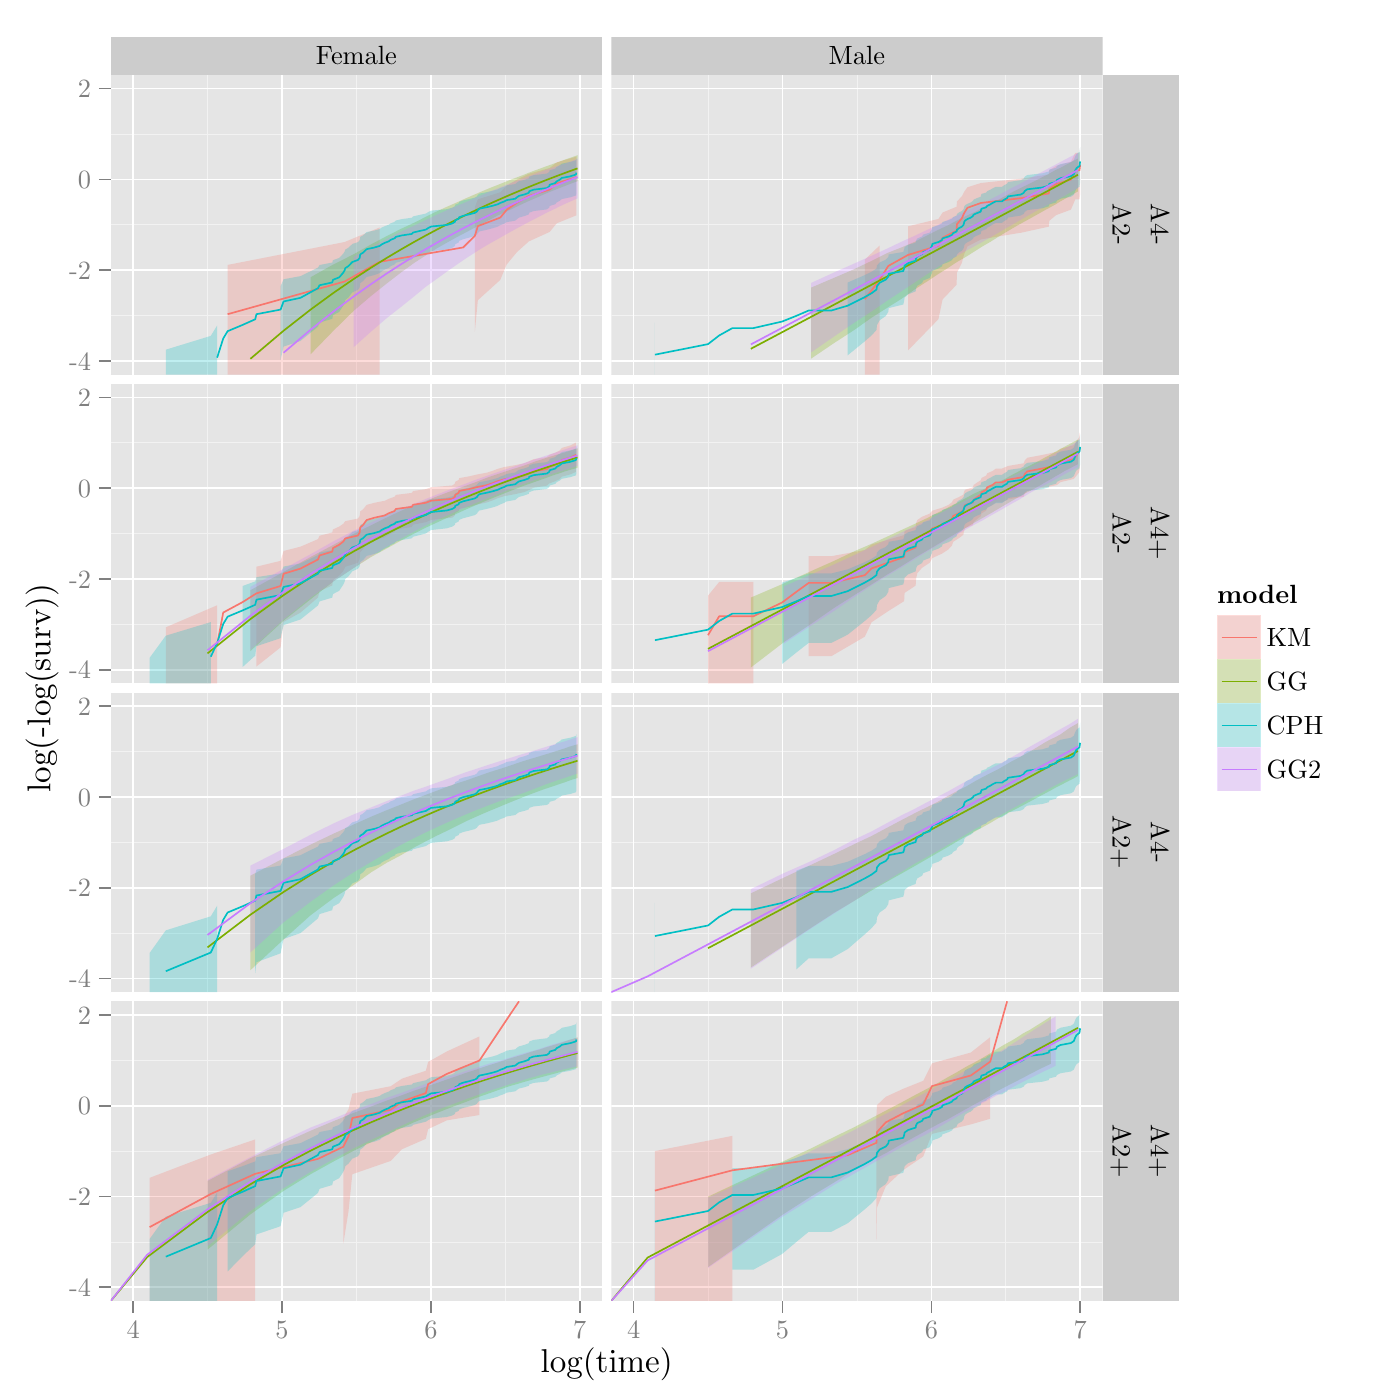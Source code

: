% Created by tikzDevice version 0.8.1 on 2015-02-03 07:15:15
% !TEX encoding = UTF-8 Unicode
\documentclass[11pt]{memoir}
\nonstopmode

\usepackage{tikz}

\usepackage[active,tightpage,psfixbb]{preview}

\PreviewEnvironment{pgfpicture}

\setlength\PreviewBorder{0pt}

\usepackage{amsmath}
\newcommand{\SweaveOpts}[1]{}  % do not interfere with LaTeX
\newcommand{\SweaveInput}[1]{} % because they are not real TeX commands
\newcommand{\Sexpr}[1]{}       % will only be parsed by R


\usepackage{geometry}
\usepackage{amsmath}
\usepackage{lscape}
\geometry{verbose,tmargin=2.5cm,bmargin=2.5cm,lmargin=2.5cm,rmargin=2.5cm}


\begin{document}

\begin{tikzpicture}[x=1pt,y=1pt]
\definecolor{fillColor}{RGB}{255,255,255}
\path[use as bounding box,fill=fillColor,fill opacity=0.00] (0,0) rectangle (505.89,505.89);
\begin{scope}
\path[clip] (  0.00,  0.00) rectangle (505.89,505.89);
\definecolor{drawColor}{RGB}{255,255,255}
\definecolor{fillColor}{RGB}{255,255,255}

\path[draw=drawColor,line width= 0.6pt,line join=round,line cap=round,fill=fillColor] (  0.00,  0.00) rectangle (505.89,505.89);
\end{scope}
\begin{scope}
\path[clip] ( 40.03,478.81) rectangle (217.57,492.64);
\definecolor{fillColor}{gray}{0.80}

\path[fill=fillColor] ( 40.03,478.81) rectangle (217.57,492.64);
\definecolor{drawColor}{RGB}{0,0,0}

\node[text=drawColor,anchor=base,inner sep=0pt, outer sep=0pt, scale=  0.87] at (128.80,482.43) {Female};
\end{scope}
\begin{scope}
\path[clip] (220.88,478.81) rectangle (398.42,492.64);
\definecolor{fillColor}{gray}{0.80}

\path[fill=fillColor] (220.88,478.81) rectangle (398.42,492.64);
\definecolor{drawColor}{RGB}{0,0,0}

\node[text=drawColor,anchor=base,inner sep=0pt, outer sep=0pt, scale=  0.87] at (309.65,482.43) {Male};
\end{scope}
\begin{scope}
\path[clip] ( 40.03,370.54) rectangle (217.57,478.81);
\definecolor{fillColor}{gray}{0.90}

\path[fill=fillColor] ( 40.03,370.54) rectangle (217.57,478.81);
\definecolor{drawColor}{gray}{0.95}

\path[draw=drawColor,line width= 0.3pt,line join=round] ( 40.03,391.87) --
	(217.57,391.87);

\path[draw=drawColor,line width= 0.3pt,line join=round] ( 40.03,424.67) --
	(217.57,424.67);

\path[draw=drawColor,line width= 0.3pt,line join=round] ( 40.03,457.48) --
	(217.57,457.48);

\path[draw=drawColor,line width= 0.3pt,line join=round] ( 75.00,370.54) --
	( 75.00,478.81);

\path[draw=drawColor,line width= 0.3pt,line join=round] (128.80,370.54) --
	(128.80,478.81);

\path[draw=drawColor,line width= 0.3pt,line join=round] (182.60,370.54) --
	(182.60,478.81);
\definecolor{drawColor}{RGB}{255,255,255}

\path[draw=drawColor,line width= 0.6pt,line join=round] ( 40.03,375.46) --
	(217.57,375.46);

\path[draw=drawColor,line width= 0.6pt,line join=round] ( 40.03,408.27) --
	(217.57,408.27);

\path[draw=drawColor,line width= 0.6pt,line join=round] ( 40.03,441.08) --
	(217.57,441.08);

\path[draw=drawColor,line width= 0.6pt,line join=round] ( 40.03,473.89) --
	(217.57,473.89);

\path[draw=drawColor,line width= 0.6pt,line join=round] ( 48.10,370.54) --
	( 48.10,478.81);

\path[draw=drawColor,line width= 0.6pt,line join=round] (101.90,370.54) --
	(101.90,478.81);

\path[draw=drawColor,line width= 0.6pt,line join=round] (155.70,370.54) --
	(155.70,478.81);

\path[draw=drawColor,line width= 0.6pt,line join=round] (209.50,370.54) --
	(209.50,478.81);
\definecolor{fillColor}{RGB}{248,118,109}

\path[fill=fillColor,fill opacity=0.25] ( 82.25,410.16) --
	(124.53,418.43) --
	(137.19,423.70) --
	(137.19,370.54) --
	(124.53,370.54) --
	( 82.25,370.54) --
	cycle;

\path[fill=fillColor,fill opacity=0.25] (171.58,430.99) --
	(172.67,433.85) --
	(180.78,436.41) --
	(183.07,438.77) --
	(186.79,440.98) --
	(191.10,443.10) --
	(198.63,445.17) --
	(201.15,447.21) --
	(208.28,449.26) --
	(208.28,428.07) --
	(201.15,425.19) --
	(198.63,422.08) --
	(191.10,418.66) --
	(186.79,414.79) --
	(183.07,410.28) --
	(180.78,404.75) --
	(172.67,397.40) --
	(171.58,385.92) --
	cycle;
\definecolor{fillColor}{RGB}{124,174,0}

\path[fill=fillColor,fill opacity=0.25] ( 40.03,370.54) --
	( 40.03,370.54) --
	cycle;

\path[fill=fillColor,fill opacity=0.25] (112.28,377.92) --
	(120.57,386.45) --
	(127.76,393.52) --
	(134.10,398.94) --
	(139.76,403.46) --
	(144.89,407.41) --
	(149.57,410.82) --
	(153.88,413.60) --
	(157.87,416.16) --
	(161.58,418.25) --
	(165.05,420.18) --
	(168.31,421.89) --
	(171.39,423.54) --
	(174.29,425.06) --
	(177.05,426.49) --
	(179.68,427.94) --
	(182.18,429.10) --
	(184.57,430.19) --
	(186.86,431.28) --
	(189.06,432.32) --
	(191.17,433.30) --
	(193.20,434.16) --
	(195.16,435.01) --
	(197.04,435.87) --
	(198.87,436.62) --
	(200.63,437.31) --
	(202.34,437.99) --
	(203.99,438.62) --
	(205.60,439.26) --
	(207.16,439.84) --
	(208.68,440.40) --
	(208.68,449.79) --
	(207.16,449.25) --
	(205.60,448.71) --
	(203.99,448.16) --
	(202.34,447.55) --
	(200.63,446.93) --
	(198.87,446.33) --
	(197.04,445.67) --
	(195.16,444.97) --
	(193.20,444.27) --
	(191.17,443.51) --
	(189.06,442.65) --
	(186.86,441.82) --
	(184.57,440.96) --
	(182.18,439.99) --
	(179.68,438.99) --
	(177.05,437.96) --
	(174.29,436.81) --
	(171.39,435.55) --
	(168.31,434.22) --
	(165.05,432.73) --
	(161.58,431.22) --
	(157.87,429.53) --
	(153.88,427.54) --
	(149.57,425.37) --
	(144.89,423.19) --
	(139.76,420.58) --
	(134.10,417.59) --
	(127.76,413.98) --
	(120.57,410.38) --
	(112.28,405.73) --
	cycle;
\definecolor{fillColor}{RGB}{0,191,196}

\path[fill=fillColor,fill opacity=0.25] ( 59.91,370.54) --
	( 76.17,370.54) --
	( 78.46,370.54) --
	( 78.46,388.28) --
	( 76.17,384.51) --
	( 59.91,379.53) --
	cycle;

\path[fill=fillColor,fill opacity=0.25] (101.39,375.77) --
	(102.47,380.64) --
	(108.57,382.69) --
	(114.91,387.84) --
	(115.47,389.32) --
	(120.06,390.70) --
	(120.32,391.98) --
	(122.59,393.20) --
	(124.05,395.44) --
	(124.53,396.49) --
	(124.76,397.48) --
	(125.93,398.43) --
	(127.31,400.25) --
	(129.31,401.12) --
	(129.95,401.96) --
	(130.17,403.58) --
	(131.23,404.34) --
	(131.86,405.08) --
	(132.48,405.80) --
	(135.28,406.50) --
	(137.19,407.18) --
	(137.94,407.84) --
	(139.04,408.48) --
	(140.48,409.11) --
	(141.18,409.72) --
	(142.56,410.34) --
	(143.07,410.94) --
	(145.22,411.54) --
	(148.82,412.14) --
	(149.27,412.72) --
	(153.88,413.90) --
	(154.70,414.51) --
	(155.78,415.14) --
	(161.46,415.77) --
	(163.46,416.40) --
	(164.37,417.02) --
	(164.49,417.64) --
	(165.72,418.25) --
	(165.94,418.85) --
	(167.35,419.45) --
	(169.56,420.03) --
	(171.58,420.61) --
	(172.37,421.17) --
	(172.67,421.73) --
	(173.25,422.28) --
	(175.88,422.84) --
	(178.03,423.41) --
	(179.76,423.96) --
	(180.78,424.52) --
	(182.18,425.06) --
	(183.07,425.61) --
	(186.19,426.15) --
	(186.79,426.70) --
	(187.53,427.25) --
	(189.56,427.83) --
	(191.10,428.42) --
	(191.24,429.02) --
	(192.80,429.61) --
	(197.60,430.22) --
	(198.45,430.85) --
	(198.63,431.47) --
	(200.63,432.09) --
	(201.15,432.72) --
	(202.28,433.34) --
	(203.01,433.96) --
	(206.18,434.60) --
	(208.12,435.25) --
	(208.28,435.93) --
	(208.28,448.66) --
	(208.12,448.00) --
	(206.18,447.37) --
	(203.01,446.75) --
	(202.28,446.14) --
	(201.15,445.54) --
	(200.63,444.93) --
	(198.63,444.34) --
	(198.45,443.75) --
	(197.60,443.16) --
	(192.80,442.58) --
	(191.24,442.02) --
	(191.10,441.46) --
	(189.56,440.92) --
	(187.53,440.39) --
	(186.79,439.89) --
	(186.19,439.39) --
	(183.07,438.90) --
	(182.18,438.41) --
	(180.78,437.93) --
	(179.76,437.43) --
	(178.03,436.94) --
	(175.88,436.44) --
	(173.25,435.93) --
	(172.67,435.45) --
	(172.37,434.96) --
	(171.58,434.47) --
	(169.56,433.96) --
	(167.35,433.46) --
	(165.94,432.94) --
	(165.72,432.43) --
	(164.49,431.90) --
	(164.37,431.37) --
	(163.46,430.84) --
	(161.46,430.30) --
	(155.78,429.76) --
	(154.70,429.22) --
	(153.88,428.71) --
	(149.27,427.71) --
	(148.82,427.21) --
	(145.22,426.71) --
	(143.07,426.21) --
	(142.56,425.71) --
	(141.18,425.19) --
	(140.48,424.69) --
	(139.04,424.17) --
	(137.94,423.65) --
	(137.19,423.12) --
	(135.28,422.58) --
	(132.48,422.02) --
	(131.86,421.45) --
	(131.23,420.87) --
	(130.17,420.27) --
	(129.95,419.03) --
	(129.31,418.38) --
	(127.31,417.73) --
	(125.93,416.38) --
	(124.76,415.69) --
	(124.53,414.97) --
	(124.05,414.23) --
	(122.59,412.68) --
	(120.32,411.86) --
	(120.06,411.01) --
	(115.47,410.12) --
	(114.91,409.18) --
	(108.57,406.10) --
	(102.47,404.97) --
	(101.39,402.45) --
	cycle;
\definecolor{fillColor}{RGB}{199,124,255}

\path[fill=fillColor,fill opacity=0.25] ( 40.03,370.54) --
	( 40.03,370.54) --
	cycle;

\path[fill=fillColor,fill opacity=0.25] (127.76,380.40) --
	(134.10,386.07) --
	(139.76,390.94) --
	(144.89,394.96) --
	(149.57,398.72) --
	(153.88,402.28) --
	(157.87,405.13) --
	(161.58,407.81) --
	(165.05,410.24) --
	(168.31,412.48) --
	(171.39,414.46) --
	(174.29,416.31) --
	(177.05,417.92) --
	(179.68,419.39) --
	(182.18,420.82) --
	(184.57,422.15) --
	(186.86,423.41) --
	(189.06,424.60) --
	(191.17,425.72) --
	(193.20,426.76) --
	(195.16,427.78) --
	(197.04,428.75) --
	(198.87,429.66) --
	(200.63,430.49) --
	(202.34,431.36) --
	(203.99,432.13) --
	(205.60,432.85) --
	(207.16,433.54) --
	(208.68,434.20) --
	(208.68,448.43) --
	(207.16,447.93) --
	(205.60,447.32) --
	(203.99,446.72) --
	(202.34,446.26) --
	(200.63,445.61) --
	(198.87,444.98) --
	(197.04,444.42) --
	(195.16,443.74) --
	(193.20,443.02) --
	(191.17,442.25) --
	(189.06,441.45) --
	(186.86,440.59) --
	(184.57,439.74) --
	(182.18,438.80) --
	(179.68,437.77) --
	(177.05,436.69) --
	(174.29,435.48) --
	(171.39,434.20) --
	(168.31,432.82) --
	(165.05,431.47) --
	(161.58,429.94) --
	(157.87,428.30) --
	(153.88,426.38) --
	(149.57,424.30) --
	(144.89,422.18) --
	(139.76,419.50) --
	(134.10,416.53) --
	(127.76,413.11) --
	cycle;
\definecolor{drawColor}{RGB}{248,118,109}

\path[draw=drawColor,line width= 0.6pt,line join=round] ( 82.25,392.35) --
	(124.53,404.16) --
	(137.19,411.27) --
	(167.35,416.47) --
	(171.58,420.64) --
	(172.67,424.17) --
	(180.78,427.26) --
	(183.07,430.06) --
	(186.79,432.64) --
	(191.10,435.07) --
	(198.63,437.39) --
	(201.15,439.64) --
	(208.28,441.88);
\definecolor{drawColor}{RGB}{124,174,0}

\path[draw=drawColor,line width= 0.6pt,line join=round] ( 90.47,376.22) --
	(102.47,386.38) --
	(112.28,394.05) --
	(120.57,400.10) --
	(127.76,405.04) --
	(134.10,409.17) --
	(139.76,412.69) --
	(144.89,415.74) --
	(149.57,418.42) --
	(153.88,420.80) --
	(157.87,422.93) --
	(161.58,424.85) --
	(165.05,426.60) --
	(168.31,428.20) --
	(171.39,429.67) --
	(174.29,431.03) --
	(177.05,432.30) --
	(179.68,433.47) --
	(182.18,434.57) --
	(184.57,435.60) --
	(186.86,436.57) --
	(189.06,437.49) --
	(191.17,438.35) --
	(193.20,439.17) --
	(195.16,439.95) --
	(197.04,440.69) --
	(198.87,441.40) --
	(200.63,442.07) --
	(202.34,442.72) --
	(203.99,443.33) --
	(205.60,443.93) --
	(207.16,444.49) --
	(208.68,445.04);
\definecolor{drawColor}{RGB}{0,191,196}

\path[draw=drawColor,line width= 0.6pt,line join=round] ( 78.46,376.65) --
	( 80.66,383.57) --
	( 82.25,386.21) --
	( 87.71,388.50) --
	( 92.23,390.52) --
	( 92.66,392.35) --
	(101.39,394.02) --
	(102.47,396.95) --
	(108.57,398.26) --
	(114.91,401.76) --
	(115.47,402.82) --
	(120.06,403.82) --
	(120.32,404.77) --
	(122.59,405.67) --
	(124.05,407.39) --
	(124.53,408.21) --
	(124.76,408.99) --
	(125.93,409.75) --
	(127.31,411.21) --
	(129.31,411.93) --
	(129.95,412.62) --
	(130.17,413.96) --
	(131.23,414.61) --
	(131.86,415.23) --
	(132.48,415.84) --
	(135.28,416.44) --
	(137.19,417.02) --
	(137.94,417.58) --
	(139.04,418.14) --
	(140.48,418.68) --
	(141.18,419.22) --
	(142.56,419.76) --
	(143.07,420.30) --
	(145.22,420.82) --
	(148.82,421.35) --
	(149.27,421.87) --
	(153.88,422.92) --
	(154.70,423.46) --
	(155.78,424.03) --
	(161.46,424.59) --
	(163.46,425.16) --
	(164.37,425.72) --
	(164.49,426.27) --
	(165.72,426.82) --
	(165.94,427.37) --
	(167.35,427.90) --
	(169.56,428.43) --
	(171.58,428.96) --
	(172.37,429.47) --
	(172.67,429.98) --
	(173.25,430.49) --
	(175.88,431.01) --
	(178.03,431.53) --
	(179.76,432.04) --
	(180.78,432.56) --
	(182.18,433.06) --
	(183.07,433.57) --
	(186.19,434.07) --
	(186.79,434.59) --
	(187.53,435.10) --
	(189.56,435.64) --
	(191.10,436.21) --
	(191.24,436.78) --
	(192.80,437.35) --
	(197.60,437.93) --
	(198.45,438.53) --
	(198.63,439.13) --
	(200.63,439.74) --
	(201.15,440.35) --
	(202.28,440.96) --
	(203.01,441.57) --
	(206.18,442.20) --
	(208.12,442.83) --
	(208.28,443.50);
\definecolor{drawColor}{RGB}{199,124,255}

\path[draw=drawColor,line width= 0.6pt,line join=round] (102.47,378.42) --
	(112.28,386.78) --
	(120.57,393.37) --
	(127.76,398.75) --
	(134.10,403.24) --
	(139.76,407.07) --
	(144.89,410.38) --
	(149.57,413.29) --
	(153.88,415.87) --
	(157.87,418.17) --
	(161.58,420.25) --
	(165.05,422.14) --
	(168.31,423.87) --
	(171.39,425.46) --
	(174.29,426.92) --
	(177.05,428.28) --
	(179.68,429.54) --
	(182.18,430.73) --
	(184.57,431.83) --
	(186.86,432.87) --
	(189.06,433.85) --
	(191.17,434.78) --
	(193.20,435.66) --
	(195.16,436.49) --
	(197.04,437.28) --
	(198.87,438.03) --
	(200.63,438.75) --
	(202.34,439.44) --
	(203.99,440.10) --
	(205.60,440.73) --
	(207.16,441.33) --
	(208.68,441.91);
\end{scope}
\begin{scope}
\path[clip] ( 40.03,258.96) rectangle (217.57,367.23);
\definecolor{fillColor}{gray}{0.90}

\path[fill=fillColor] ( 40.03,258.96) rectangle (217.57,367.23);
\definecolor{drawColor}{gray}{0.95}

\path[draw=drawColor,line width= 0.3pt,line join=round] ( 40.03,280.28) --
	(217.57,280.28);

\path[draw=drawColor,line width= 0.3pt,line join=round] ( 40.03,313.09) --
	(217.57,313.09);

\path[draw=drawColor,line width= 0.3pt,line join=round] ( 40.03,345.90) --
	(217.57,345.90);

\path[draw=drawColor,line width= 0.3pt,line join=round] ( 75.00,258.96) --
	( 75.00,367.23);

\path[draw=drawColor,line width= 0.3pt,line join=round] (128.80,258.96) --
	(128.80,367.23);

\path[draw=drawColor,line width= 0.3pt,line join=round] (182.60,258.96) --
	(182.60,367.23);
\definecolor{drawColor}{RGB}{255,255,255}

\path[draw=drawColor,line width= 0.6pt,line join=round] ( 40.03,263.88) --
	(217.57,263.88);

\path[draw=drawColor,line width= 0.6pt,line join=round] ( 40.03,296.69) --
	(217.57,296.69);

\path[draw=drawColor,line width= 0.6pt,line join=round] ( 40.03,329.50) --
	(217.57,329.50);

\path[draw=drawColor,line width= 0.6pt,line join=round] ( 40.03,362.31) --
	(217.57,362.31);

\path[draw=drawColor,line width= 0.6pt,line join=round] ( 48.10,258.96) --
	( 48.10,367.23);

\path[draw=drawColor,line width= 0.6pt,line join=round] (101.90,258.96) --
	(101.90,367.23);

\path[draw=drawColor,line width= 0.6pt,line join=round] (155.70,258.96) --
	(155.70,367.23);

\path[draw=drawColor,line width= 0.6pt,line join=round] (209.50,258.96) --
	(209.50,367.23);
\definecolor{fillColor}{RGB}{248,118,109}

\path[fill=fillColor,fill opacity=0.25] ( 59.91,279.20) --
	( 78.46,287.17) --
	( 78.46,258.96) --
	( 59.91,258.96) --
	cycle;

\path[fill=fillColor,fill opacity=0.25] ( 92.66,301.11) --
	(101.39,303.23) --
	(102.47,306.80) --
	(108.57,308.34) --
	(114.91,311.08) --
	(115.47,312.31) --
	(120.06,313.47) --
	(120.32,314.57) --
	(122.59,315.62) --
	(124.05,316.62) --
	(124.76,317.58) --
	(129.31,318.50) --
	(129.95,319.39) --
	(130.17,321.08) --
	(131.23,321.89) --
	(131.86,322.68) --
	(132.48,323.45) --
	(135.28,324.20) --
	(139.04,324.94) --
	(140.48,325.66) --
	(142.56,326.37) --
	(143.07,327.07) --
	(148.82,327.77) --
	(149.27,328.45) --
	(153.88,329.13) --
	(155.78,329.80) --
	(163.46,330.46) --
	(164.37,331.13) --
	(164.49,331.79) --
	(165.72,332.45) --
	(165.94,333.11) --
	(169.56,333.77) --
	(172.37,334.43) --
	(175.88,335.09) --
	(178.03,335.76) --
	(179.76,336.44) --
	(182.18,337.12) --
	(186.19,337.81) --
	(189.56,338.52) --
	(191.24,339.24) --
	(192.80,339.97) --
	(197.60,340.73) --
	(198.45,341.51) --
	(200.63,342.31) --
	(202.28,343.15) --
	(203.01,344.03) --
	(206.18,344.96) --
	(208.12,345.96) --
	(208.12,335.38) --
	(206.18,334.49) --
	(203.01,333.64) --
	(202.28,332.80) --
	(200.63,331.99) --
	(198.45,331.19) --
	(197.60,330.40) --
	(192.80,329.63) --
	(191.24,328.86) --
	(189.56,328.10) --
	(186.19,327.34) --
	(182.18,326.59) --
	(179.76,325.83) --
	(178.03,325.08) --
	(175.88,324.32) --
	(172.37,323.56) --
	(169.56,322.79) --
	(165.94,322.02) --
	(165.72,321.24) --
	(164.49,320.46) --
	(164.37,319.66) --
	(163.46,318.85) --
	(155.78,318.02) --
	(153.88,317.19) --
	(149.27,316.33) --
	(148.82,315.46) --
	(143.07,314.56) --
	(142.56,313.65) --
	(140.48,312.71) --
	(139.04,311.74) --
	(135.28,310.74) --
	(132.48,309.70) --
	(131.86,308.63) --
	(131.23,307.51) --
	(130.17,306.35) --
	(129.95,303.86) --
	(129.31,302.51) --
	(124.76,301.09) --
	(124.05,299.58) --
	(122.59,297.96) --
	(120.32,296.22) --
	(120.06,294.33) --
	(115.47,292.27) --
	(114.91,289.99) --
	(108.57,284.52) --
	(102.47,281.14) --
	(101.39,271.96) --
	( 92.66,265.03) --
	cycle;
\definecolor{fillColor}{RGB}{124,174,0}

\path[fill=fillColor,fill opacity=0.25] ( 40.03,258.96) --
	( 40.03,258.96) --
	cycle;

\path[fill=fillColor,fill opacity=0.25] ( 90.47,270.61) --
	(102.47,281.59) --
	(112.28,289.37) --
	(120.57,295.84) --
	(127.76,300.60) --
	(134.10,304.62) --
	(139.76,307.70) --
	(144.89,310.56) --
	(149.57,313.02) --
	(153.88,315.23) --
	(157.87,317.06) --
	(161.58,318.78) --
	(165.05,320.27) --
	(168.31,321.77) --
	(171.39,323.12) --
	(174.29,324.37) --
	(177.05,325.52) --
	(179.68,326.58) --
	(182.18,327.57) --
	(184.57,328.54) --
	(186.86,329.41) --
	(189.06,330.28) --
	(191.17,331.02) --
	(193.20,331.72) --
	(195.16,332.42) --
	(197.04,333.07) --
	(198.87,333.77) --
	(200.63,334.38) --
	(202.34,334.90) --
	(203.99,335.49) --
	(205.60,336.00) --
	(207.16,336.40) --
	(208.68,336.87) --
	(208.68,343.90) --
	(207.16,343.37) --
	(205.60,342.90) --
	(203.99,342.37) --
	(202.34,341.90) --
	(200.63,341.41) --
	(198.87,340.89) --
	(197.04,340.33) --
	(195.16,339.70) --
	(193.20,339.07) --
	(191.17,338.30) --
	(189.06,337.54) --
	(186.86,336.85) --
	(184.57,336.17) --
	(182.18,335.38) --
	(179.68,334.52) --
	(177.05,333.67) --
	(174.29,332.61) --
	(171.39,331.47) --
	(168.31,330.38) --
	(165.05,329.19) --
	(161.58,327.91) --
	(157.87,326.49) --
	(153.88,324.96) --
	(149.57,323.23) --
	(144.89,321.29) --
	(139.76,318.89) --
	(134.10,316.10) --
	(127.76,312.97) --
	(120.57,309.05) --
	(112.28,304.65) --
	(102.47,299.21) --
	( 90.47,292.60) --
	cycle;
\definecolor{fillColor}{RGB}{0,191,196}

\path[fill=fillColor,fill opacity=0.25] ( 54.07,258.96) --
	( 59.91,258.96) --
	( 76.17,258.96) --
	( 76.17,281.10) --
	( 59.91,276.18) --
	( 54.07,268.18) --
	cycle;

\path[fill=fillColor,fill opacity=0.25] ( 87.71,264.90) --
	( 92.23,268.98) --
	( 92.66,272.38) --
	(101.39,275.27) --
	(102.47,280.02) --
	(108.57,282.03) --
	(114.91,287.11) --
	(115.47,288.57) --
	(120.06,289.94) --
	(120.32,291.22) --
	(122.59,292.42) --
	(124.05,294.65) --
	(124.53,295.69) --
	(124.76,296.69) --
	(125.93,297.64) --
	(127.31,299.46) --
	(129.31,300.33) --
	(129.95,301.18) --
	(130.17,302.79) --
	(131.23,303.55) --
	(131.86,304.29) --
	(132.48,305.01) --
	(135.28,305.71) --
	(137.19,306.39) --
	(137.94,307.04) --
	(139.04,307.69) --
	(140.48,308.32) --
	(141.18,308.93) --
	(142.56,309.55) --
	(143.07,310.16) --
	(145.22,310.76) --
	(148.82,311.36) --
	(149.27,311.94) --
	(153.88,313.12) --
	(154.70,313.72) --
	(155.78,314.36) --
	(161.46,314.98) --
	(163.46,315.61) --
	(164.37,316.23) --
	(164.49,316.84) --
	(165.72,317.44) --
	(165.94,318.03) --
	(167.35,318.62) --
	(169.56,319.19) --
	(171.58,319.76) --
	(172.37,320.32) --
	(172.67,320.87) --
	(173.25,321.42) --
	(175.88,321.98) --
	(178.03,322.53) --
	(179.76,323.08) --
	(180.78,323.63) --
	(182.18,324.17) --
	(183.07,324.70) --
	(186.19,325.23) --
	(186.79,325.78) --
	(187.53,326.31) --
	(189.56,326.88) --
	(191.10,327.46) --
	(191.24,328.05) --
	(192.80,328.63) --
	(197.60,329.23) --
	(198.45,329.83) --
	(198.63,330.44) --
	(200.63,331.04) --
	(201.15,331.65) --
	(202.28,332.26) --
	(203.01,332.87) --
	(206.18,333.49) --
	(208.12,334.11) --
	(208.28,334.75) --
	(208.28,344.50) --
	(208.12,343.81) --
	(206.18,343.17) --
	(203.01,342.54) --
	(202.28,341.92) --
	(201.15,341.31) --
	(200.63,340.70) --
	(198.63,340.10) --
	(198.45,339.50) --
	(197.60,338.90) --
	(192.80,338.32) --
	(191.24,337.76) --
	(191.10,337.20) --
	(189.56,336.65) --
	(187.53,336.11) --
	(186.79,335.61) --
	(186.19,335.11) --
	(183.07,334.63) --
	(182.18,334.13) --
	(180.78,333.65) --
	(179.76,333.15) --
	(178.03,332.65) --
	(175.88,332.16) --
	(173.25,331.65) --
	(172.67,331.17) --
	(172.37,330.68) --
	(171.58,330.19) --
	(169.56,329.69) --
	(167.35,329.19) --
	(165.94,328.68) --
	(165.72,328.16) --
	(164.49,327.63) --
	(164.37,327.11) --
	(163.46,326.58) --
	(161.46,326.04) --
	(155.78,325.51) --
	(154.70,324.98) --
	(153.88,324.47) --
	(149.27,323.48) --
	(148.82,322.99) --
	(145.22,322.50) --
	(143.07,322.01) --
	(142.56,321.51) --
	(141.18,321.00) --
	(140.48,320.50) --
	(139.04,320.00) --
	(137.94,319.48) --
	(137.19,318.96) --
	(135.28,318.43) --
	(132.48,317.88) --
	(131.86,317.32) --
	(131.23,316.74) --
	(130.17,316.16) --
	(129.95,314.93) --
	(129.31,314.30) --
	(127.31,313.66) --
	(125.93,312.34) --
	(124.76,311.66) --
	(124.53,310.96) --
	(124.05,310.23) --
	(122.59,308.71) --
	(120.32,307.91) --
	(120.06,307.08) --
	(115.47,306.20) --
	(114.91,305.29) --
	(108.57,302.28) --
	(102.47,301.17) --
	(101.39,298.70) --
	( 92.66,297.32) --
	( 92.23,295.80) --
	( 87.71,294.15) --
	cycle;
\definecolor{fillColor}{RGB}{199,124,255}

\path[fill=fillColor,fill opacity=0.25] ( 40.03,258.96) --
	( 40.03,258.96) --
	cycle;

\path[fill=fillColor,fill opacity=0.25] ( 90.47,271.01) --
	(102.47,281.99) --
	(112.28,289.94) --
	(120.57,295.87) --
	(127.76,300.68) --
	(134.10,304.93) --
	(139.76,308.30) --
	(144.89,311.25) --
	(149.57,313.77) --
	(153.88,316.06) --
	(157.87,317.96) --
	(161.58,319.61) --
	(165.05,321.19) --
	(168.31,322.59) --
	(171.39,323.89) --
	(174.29,325.10) --
	(177.05,326.18) --
	(179.68,327.25) --
	(182.18,328.23) --
	(184.57,329.18) --
	(186.86,330.07) --
	(189.06,330.91) --
	(191.17,331.65) --
	(193.20,332.43) --
	(195.16,333.12) --
	(197.04,333.73) --
	(198.87,334.39) --
	(200.63,334.97) --
	(202.34,335.50) --
	(203.99,336.00) --
	(205.60,336.53) --
	(207.16,337.05) --
	(208.68,337.50) --
	(208.68,344.98) --
	(207.16,344.49) --
	(205.60,343.98) --
	(203.99,343.45) --
	(202.34,342.90) --
	(200.63,342.33) --
	(198.87,341.74) --
	(197.04,341.15) --
	(195.16,340.53) --
	(193.20,339.88) --
	(191.17,339.19) --
	(189.06,338.46) --
	(186.86,337.63) --
	(184.57,336.89) --
	(182.18,336.11) --
	(179.68,335.23) --
	(177.05,334.33) --
	(174.29,333.36) --
	(171.39,332.34) --
	(168.31,331.13) --
	(165.05,329.92) --
	(161.58,328.63) --
	(157.87,327.17) --
	(153.88,325.59) --
	(149.57,323.78) --
	(144.89,321.88) --
	(139.76,319.63) --
	(134.10,317.10) --
	(127.76,314.08) --
	(120.57,310.33) --
	(112.28,305.66) --
	(102.47,300.32) --
	( 90.47,293.82) --
	cycle;
\definecolor{drawColor}{RGB}{248,118,109}

\path[draw=drawColor,line width= 0.6pt,line join=round] ( 78.46,272.90) --
	( 80.66,284.54) --
	( 87.71,288.34) --
	( 92.66,291.47) --
	(101.39,294.14) --
	(102.47,298.55) --
	(108.57,300.42) --
	(114.91,303.71) --
	(115.47,305.18) --
	(120.06,306.55) --
	(120.32,307.84) --
	(122.59,309.06) --
	(124.05,310.22) --
	(124.76,311.32) --
	(129.31,312.38) --
	(129.95,313.39) --
	(130.17,315.31) --
	(131.23,316.23) --
	(131.86,317.11) --
	(132.48,317.97) --
	(135.28,318.81) --
	(139.04,319.63) --
	(140.48,320.43) --
	(142.56,321.21) --
	(143.07,321.98) --
	(148.82,322.74) --
	(149.27,323.49) --
	(153.88,324.22) --
	(155.78,324.95) --
	(163.46,325.66) --
	(164.37,326.38) --
	(164.49,327.08) --
	(165.72,327.78) --
	(165.94,328.48) --
	(169.56,329.18) --
	(172.37,329.88) --
	(175.88,330.57) --
	(178.03,331.27) --
	(179.76,331.98) --
	(182.18,332.68) --
	(186.19,333.40) --
	(189.56,334.12) --
	(191.24,334.86) --
	(192.80,335.60) --
	(197.60,336.36) --
	(198.45,337.15) --
	(200.63,337.95) --
	(202.28,338.78) --
	(203.01,339.65) --
	(206.18,340.55) --
	(208.12,341.51);
\definecolor{drawColor}{RGB}{124,174,0}

\path[draw=drawColor,line width= 0.6pt,line join=round] ( 74.99,269.78) --
	( 90.47,282.17) --
	(102.47,290.83) --
	(112.28,297.33) --
	(120.57,302.45) --
	(127.76,306.62) --
	(134.10,310.10) --
	(139.76,313.07) --
	(144.89,315.64) --
	(149.57,317.91) --
	(153.88,319.92) --
	(157.87,321.72) --
	(161.58,323.35) --
	(165.05,324.83) --
	(168.31,326.18) --
	(171.39,327.43) --
	(174.29,328.59) --
	(177.05,329.67) --
	(179.68,330.67) --
	(182.18,331.61) --
	(184.57,332.49) --
	(186.86,333.32) --
	(189.06,334.10) --
	(191.17,334.84) --
	(193.20,335.54) --
	(195.16,336.21) --
	(197.04,336.85) --
	(198.87,337.46) --
	(200.63,338.04) --
	(202.34,338.59) --
	(203.99,339.12) --
	(205.60,339.63) --
	(207.16,340.13) --
	(208.68,340.60);
\definecolor{drawColor}{RGB}{0,191,196}

\path[draw=drawColor,line width= 0.6pt,line join=round] ( 76.17,268.59) --
	( 78.46,273.49) --
	( 80.66,280.41) --
	( 82.25,283.05) --
	( 87.71,285.33) --
	( 92.23,287.35) --
	( 92.66,289.19) --
	(101.39,290.85) --
	(102.47,293.79) --
	(108.57,295.10) --
	(114.91,298.60) --
	(115.47,299.65) --
	(120.06,300.65) --
	(120.32,301.60) --
	(122.59,302.51) --
	(124.05,304.23) --
	(124.53,305.04) --
	(124.76,305.82) --
	(125.93,306.58) --
	(127.31,308.05) --
	(129.31,308.76) --
	(129.95,309.46) --
	(130.17,310.80) --
	(131.23,311.44) --
	(131.86,312.07) --
	(132.48,312.68) --
	(135.28,313.27) --
	(137.19,313.85) --
	(137.94,314.42) --
	(139.04,314.97) --
	(140.48,315.52) --
	(141.18,316.05) --
	(142.56,316.60) --
	(143.07,317.13) --
	(145.22,317.66) --
	(148.82,318.19) --
	(149.27,318.71) --
	(153.88,319.75) --
	(154.70,320.30) --
	(155.78,320.86) --
	(161.46,321.43) --
	(163.46,321.99) --
	(164.37,322.55) --
	(164.49,323.11) --
	(165.72,323.66) --
	(165.94,324.20) --
	(167.35,324.74) --
	(169.56,325.27) --
	(171.58,325.79) --
	(172.37,326.31) --
	(172.67,326.82) --
	(173.25,327.32) --
	(175.88,327.84) --
	(178.03,328.36) --
	(179.76,328.88) --
	(180.78,329.39) --
	(182.18,329.90) --
	(183.07,330.40) --
	(186.19,330.90) --
	(186.79,331.42) --
	(187.53,331.93) --
	(189.56,332.48) --
	(191.10,333.04) --
	(191.24,333.61) --
	(192.80,334.18) --
	(197.60,334.77) --
	(198.45,335.37) --
	(198.63,335.97) --
	(200.63,336.57) --
	(201.15,337.18) --
	(202.28,337.79) --
	(203.01,338.41) --
	(206.18,339.03) --
	(208.12,339.67) --
	(208.28,340.34);
\definecolor{drawColor}{RGB}{199,124,255}

\path[draw=drawColor,line width= 0.6pt,line join=round] ( 74.99,270.91) --
	( 90.47,283.36) --
	(102.47,292.03) --
	(112.28,298.52) --
	(120.57,303.62) --
	(127.76,307.76) --
	(134.10,311.21) --
	(139.76,314.15) --
	(144.89,316.70) --
	(149.57,318.94) --
	(153.88,320.92) --
	(157.87,322.70) --
	(161.58,324.31) --
	(165.05,325.77) --
	(168.31,327.11) --
	(171.39,328.34) --
	(174.29,329.48) --
	(177.05,330.54) --
	(179.68,331.52) --
	(182.18,332.45) --
	(184.57,333.31) --
	(186.86,334.13) --
	(189.06,334.90) --
	(191.17,335.63) --
	(193.20,336.32) --
	(195.16,336.98) --
	(197.04,337.60) --
	(198.87,338.20) --
	(200.63,338.77) --
	(202.34,339.31) --
	(203.99,339.84) --
	(205.60,340.34) --
	(207.16,340.82) --
	(208.68,341.28);
\end{scope}
\begin{scope}
\path[clip] ( 40.03,147.38) rectangle (217.57,255.65);
\definecolor{fillColor}{gray}{0.90}

\path[fill=fillColor] ( 40.03,147.38) rectangle (217.57,255.65);
\definecolor{drawColor}{gray}{0.95}

\path[draw=drawColor,line width= 0.3pt,line join=round] ( 40.03,168.70) --
	(217.57,168.70);

\path[draw=drawColor,line width= 0.3pt,line join=round] ( 40.03,201.51) --
	(217.57,201.51);

\path[draw=drawColor,line width= 0.3pt,line join=round] ( 40.03,234.32) --
	(217.57,234.32);

\path[draw=drawColor,line width= 0.3pt,line join=round] ( 75.00,147.38) --
	( 75.00,255.65);

\path[draw=drawColor,line width= 0.3pt,line join=round] (128.80,147.38) --
	(128.80,255.65);

\path[draw=drawColor,line width= 0.3pt,line join=round] (182.60,147.38) --
	(182.60,255.65);
\definecolor{drawColor}{RGB}{255,255,255}

\path[draw=drawColor,line width= 0.6pt,line join=round] ( 40.03,152.30) --
	(217.57,152.30);

\path[draw=drawColor,line width= 0.6pt,line join=round] ( 40.03,185.11) --
	(217.57,185.11);

\path[draw=drawColor,line width= 0.6pt,line join=round] ( 40.03,217.92) --
	(217.57,217.92);

\path[draw=drawColor,line width= 0.6pt,line join=round] ( 40.03,250.73) --
	(217.57,250.73);

\path[draw=drawColor,line width= 0.6pt,line join=round] ( 48.10,147.38) --
	( 48.10,255.65);

\path[draw=drawColor,line width= 0.6pt,line join=round] (101.90,147.38) --
	(101.90,255.65);

\path[draw=drawColor,line width= 0.6pt,line join=round] (155.70,147.38) --
	(155.70,255.65);

\path[draw=drawColor,line width= 0.6pt,line join=round] (209.50,147.38) --
	(209.50,255.65);
\definecolor{fillColor}{RGB}{124,174,0}

\path[fill=fillColor,fill opacity=0.25] ( 40.03,147.38) --
	( 40.03,147.38) --
	cycle;

\path[fill=fillColor,fill opacity=0.25] ( 90.47,155.29) --
	(102.47,166.41) --
	(112.28,175.20) --
	(120.57,181.39) --
	(127.76,186.07) --
	(134.10,190.67) --
	(139.76,194.14) --
	(144.89,196.85) --
	(149.57,199.62) --
	(153.88,201.89) --
	(157.87,203.93) --
	(161.58,205.70) --
	(165.05,207.44) --
	(168.31,209.09) --
	(171.39,210.47) --
	(174.29,211.76) --
	(177.05,212.93) --
	(179.68,214.02) --
	(182.18,215.06) --
	(184.57,216.05) --
	(186.86,216.98) --
	(189.06,217.87) --
	(191.17,218.68) --
	(193.20,219.45) --
	(195.16,220.18) --
	(197.04,220.85) --
	(198.87,221.44) --
	(200.63,222.03) --
	(202.34,222.63) --
	(203.99,223.16) --
	(205.60,223.76) --
	(207.16,224.29) --
	(208.68,224.77) --
	(208.68,236.93) --
	(207.16,236.50) --
	(205.60,236.03) --
	(203.99,235.44) --
	(202.34,234.91) --
	(200.63,234.37) --
	(198.87,233.81) --
	(197.04,233.26) --
	(195.16,232.68) --
	(193.20,232.08) --
	(191.17,231.50) --
	(189.06,230.84) --
	(186.86,230.11) --
	(184.57,229.32) --
	(182.18,228.52) --
	(179.68,227.73) --
	(177.05,226.91) --
	(174.29,225.95) --
	(171.39,224.92) --
	(168.31,223.82) --
	(165.05,222.80) --
	(161.58,221.59) --
	(157.87,220.17) --
	(153.88,218.68) --
	(149.57,217.07) --
	(144.89,215.17) --
	(139.76,213.14) --
	(134.10,210.77) --
	(127.76,207.94) --
	(120.57,204.66) --
	(112.28,200.72) --
	(102.47,195.75) --
	( 90.47,189.44) --
	cycle;
\definecolor{fillColor}{RGB}{0,191,196}

\path[fill=fillColor,fill opacity=0.25] ( 54.07,147.38) --
	( 59.91,147.38) --
	( 76.17,147.38) --
	( 78.46,147.38) --
	( 78.46,178.61) --
	( 76.17,174.77) --
	( 59.91,169.70) --
	( 54.07,161.52) --
	cycle;

\path[fill=fillColor,fill opacity=0.25] ( 92.23,154.29) --
	( 92.66,158.18) --
	(101.39,161.40) --
	(102.47,166.57) --
	(108.57,168.71) --
	(114.91,174.06) --
	(115.47,175.58) --
	(120.06,176.99) --
	(120.32,178.31) --
	(122.59,179.55) --
	(124.05,181.84) --
	(124.53,182.90) --
	(124.76,183.91) --
	(125.93,184.88) --
	(127.31,186.69) --
	(129.31,187.55) --
	(129.95,188.38) --
	(130.17,189.98) --
	(131.23,190.74) --
	(131.86,191.48) --
	(132.48,192.20) --
	(135.28,192.89) --
	(137.19,193.57) --
	(137.94,194.23) --
	(139.04,194.87) --
	(140.48,195.49) --
	(141.18,196.10) --
	(142.56,196.70) --
	(143.07,197.30) --
	(145.22,197.88) --
	(148.82,198.46) --
	(149.27,199.02) --
	(153.88,200.16) --
	(154.70,200.73) --
	(155.78,201.31) --
	(161.46,201.88) --
	(163.46,202.45) --
	(164.37,203.01) --
	(164.49,203.57) --
	(165.72,204.13) --
	(165.94,204.68) --
	(167.35,205.22) --
	(169.56,205.76) --
	(171.58,206.29) --
	(172.37,206.82) --
	(172.67,207.34) --
	(173.25,207.85) --
	(175.88,208.36) --
	(178.03,208.87) --
	(179.76,209.37) --
	(180.78,209.88) --
	(182.18,210.37) --
	(183.07,210.88) --
	(186.19,211.37) --
	(186.79,211.88) --
	(187.53,212.39) --
	(189.56,212.90) --
	(191.10,213.42) --
	(191.24,213.95) --
	(192.80,214.48) --
	(197.60,215.02) --
	(198.45,215.59) --
	(198.63,216.15) --
	(200.63,216.72) --
	(201.15,217.29) --
	(202.28,217.85) --
	(203.01,218.42) --
	(206.18,219.01) --
	(208.12,219.60) --
	(208.28,220.23) --
	(208.28,240.65) --
	(208.12,239.97) --
	(206.18,239.33) --
	(203.01,238.69) --
	(202.28,238.06) --
	(201.15,237.44) --
	(200.63,236.82) --
	(198.63,236.20) --
	(198.45,235.59) --
	(197.60,234.98) --
	(192.80,234.38) --
	(191.24,233.80) --
	(191.10,233.22) --
	(189.56,232.64) --
	(187.53,232.08) --
	(186.79,231.57) --
	(186.19,231.05) --
	(183.07,230.55) --
	(182.18,230.04) --
	(180.78,229.53) --
	(179.76,229.02) --
	(178.03,228.50) --
	(175.88,227.98) --
	(173.25,227.45) --
	(172.67,226.95) --
	(172.37,226.44) --
	(171.58,225.93) --
	(169.56,225.41) --
	(167.35,224.88) --
	(165.94,224.35) --
	(165.72,223.81) --
	(164.49,223.26) --
	(164.37,222.71) --
	(163.46,222.15) --
	(161.46,221.58) --
	(155.78,221.02) --
	(154.70,220.46) --
	(153.88,219.92) --
	(149.27,218.90) --
	(148.82,218.39) --
	(145.22,217.88) --
	(143.07,217.37) --
	(142.56,216.85) --
	(141.18,216.32) --
	(140.48,215.81) --
	(139.04,215.29) --
	(137.94,214.76) --
	(137.19,214.22) --
	(135.28,213.66) --
	(132.48,213.10) --
	(131.86,212.52) --
	(131.23,211.93) --
	(130.17,211.32) --
	(129.95,210.04) --
	(129.31,209.38) --
	(127.31,208.71) --
	(125.93,207.33) --
	(124.76,206.63) --
	(124.53,205.90) --
	(124.05,205.15) --
	(122.59,203.56) --
	(120.32,202.73) --
	(120.06,201.86) --
	(115.47,200.95) --
	(114.91,200.00) --
	(108.57,196.85) --
	(102.47,195.69) --
	(101.39,193.11) --
	( 92.66,191.65) --
	( 92.23,190.07) --
	cycle;
\definecolor{fillColor}{RGB}{199,124,255}

\path[fill=fillColor,fill opacity=0.25] ( 40.03,147.38) --
	( 40.03,147.38) --
	cycle;

\path[fill=fillColor,fill opacity=0.25] ( 90.47,161.73) --
	(102.47,172.61) --
	(112.28,180.09) --
	(120.57,185.99) --
	(127.76,190.67) --
	(134.10,194.45) --
	(139.76,197.75) --
	(144.89,200.61) --
	(149.57,203.02) --
	(153.88,205.13) --
	(157.87,207.00) --
	(161.58,208.68) --
	(165.05,210.21) --
	(168.31,211.60) --
	(171.39,212.89) --
	(174.29,214.03) --
	(177.05,215.08) --
	(179.68,216.08) --
	(182.18,216.98) --
	(184.57,217.80) --
	(186.86,218.58) --
	(189.06,219.31) --
	(191.17,220.13) --
	(193.20,220.90) --
	(195.16,221.66) --
	(197.04,222.42) --
	(198.87,223.05) --
	(200.63,223.67) --
	(202.34,224.25) --
	(203.99,224.78) --
	(205.60,225.34) --
	(207.16,225.85) --
	(208.68,226.38) --
	(208.68,239.51) --
	(207.16,239.02) --
	(205.60,238.50) --
	(203.99,237.97) --
	(202.34,237.51) --
	(200.63,237.03) --
	(198.87,236.50) --
	(197.04,235.92) --
	(195.16,235.34) --
	(193.20,234.73) --
	(191.17,234.11) --
	(189.06,233.48) --
	(186.86,232.81) --
	(184.57,232.08) --
	(182.18,231.35) --
	(179.68,230.53) --
	(177.05,229.70) --
	(174.29,228.78) --
	(171.39,227.82) --
	(168.31,226.83) --
	(165.05,225.65) --
	(161.58,224.37) --
	(157.87,223.08) --
	(153.88,221.63) --
	(149.57,220.18) --
	(144.89,218.36) --
	(139.76,216.41) --
	(134.10,214.13) --
	(127.76,211.59) --
	(120.57,208.38) --
	(112.28,204.27) --
	(102.47,199.14) --
	( 90.47,193.10) --
	cycle;
\definecolor{drawColor}{RGB}{124,174,0}

\path[draw=drawColor,line width= 0.6pt,line join=round] ( 74.99,163.54) --
	( 90.47,175.34) --
	(102.47,183.58) --
	(112.28,189.76) --
	(120.57,194.62) --
	(127.76,198.58) --
	(134.10,201.89) --
	(139.76,204.71) --
	(144.89,207.16) --
	(149.57,209.31) --
	(153.88,211.22) --
	(157.87,212.94) --
	(161.58,214.49) --
	(165.05,215.90) --
	(168.31,217.19) --
	(171.39,218.39) --
	(174.29,219.49) --
	(177.05,220.52) --
	(179.68,221.47) --
	(182.18,222.37) --
	(184.57,223.21) --
	(186.86,224.00) --
	(189.06,224.75) --
	(191.17,225.46) --
	(193.20,226.13) --
	(195.16,226.77) --
	(197.04,227.38) --
	(198.87,227.96) --
	(200.63,228.52) --
	(202.34,229.05) --
	(203.99,229.56) --
	(205.60,230.05) --
	(207.16,230.52) --
	(208.68,230.98);
\definecolor{drawColor}{RGB}{0,191,196}

\path[draw=drawColor,line width= 0.6pt,line join=round] ( 59.91,154.94) --
	( 76.17,161.69) --
	( 78.46,166.59) --
	( 80.66,173.50) --
	( 82.25,176.15) --
	( 87.71,178.43) --
	( 92.23,180.45) --
	( 92.66,182.29) --
	(101.39,183.95) --
	(102.47,186.88) --
	(108.57,188.19) --
	(114.91,191.70) --
	(115.47,192.75) --
	(120.06,193.75) --
	(120.32,194.70) --
	(122.59,195.61) --
	(124.05,197.32) --
	(124.53,198.14) --
	(124.76,198.92) --
	(125.93,199.68) --
	(127.31,201.14) --
	(129.31,201.86) --
	(129.95,202.55) --
	(130.17,203.90) --
	(131.23,204.54) --
	(131.86,205.16) --
	(132.48,205.77) --
	(135.28,206.37) --
	(137.19,206.95) --
	(137.94,207.51) --
	(139.04,208.07) --
	(140.48,208.61) --
	(141.18,209.15) --
	(142.56,209.69) --
	(143.07,210.23) --
	(145.22,210.75) --
	(148.82,211.28) --
	(149.27,211.80) --
	(153.88,212.85) --
	(154.70,213.40) --
	(155.78,213.96) --
	(161.46,214.52) --
	(163.46,215.09) --
	(164.37,215.65) --
	(164.49,216.21) --
	(165.72,216.76) --
	(165.94,217.30) --
	(167.35,217.84) --
	(169.56,218.37) --
	(171.58,218.89) --
	(172.37,219.41) --
	(172.67,219.92) --
	(173.25,220.42) --
	(175.88,220.94) --
	(178.03,221.46) --
	(179.76,221.97) --
	(180.78,222.49) --
	(182.18,222.99) --
	(183.07,223.50) --
	(186.19,224.00) --
	(186.79,224.52) --
	(187.53,225.03) --
	(189.56,225.58) --
	(191.10,226.14) --
	(191.24,226.71) --
	(192.80,227.28) --
	(197.60,227.87) --
	(198.45,228.47) --
	(198.63,229.07) --
	(200.63,229.67) --
	(201.15,230.28) --
	(202.28,230.89) --
	(203.01,231.50) --
	(206.18,232.13) --
	(208.12,232.77) --
	(208.28,233.43);
\definecolor{drawColor}{RGB}{199,124,255}

\path[draw=drawColor,line width= 0.6pt,line join=round] ( 74.99,168.03) --
	( 90.47,179.49) --
	(102.47,187.45) --
	(112.28,193.40) --
	(120.57,198.07) --
	(127.76,201.86) --
	(134.10,205.03) --
	(139.76,207.73) --
	(144.89,210.07) --
	(149.57,212.13) --
	(153.88,213.96) --
	(157.87,215.59) --
	(161.58,217.08) --
	(165.05,218.42) --
	(168.31,219.66) --
	(171.39,220.80) --
	(174.29,221.85) --
	(177.05,222.83) --
	(179.68,223.75) --
	(182.18,224.60) --
	(184.57,225.41) --
	(186.86,226.16) --
	(189.06,226.88) --
	(191.17,227.56) --
	(193.20,228.20) --
	(195.16,228.81) --
	(197.04,229.39) --
	(198.87,229.95) --
	(200.63,230.48) --
	(202.34,230.99) --
	(203.99,231.47) --
	(205.60,231.94) --
	(207.16,232.39) --
	(208.68,232.82);
\end{scope}
\begin{scope}
\path[clip] ( 40.03, 35.80) rectangle (217.57,144.07);
\definecolor{fillColor}{gray}{0.90}

\path[fill=fillColor] ( 40.03, 35.80) rectangle (217.57,144.07);
\definecolor{drawColor}{gray}{0.95}

\path[draw=drawColor,line width= 0.3pt,line join=round] ( 40.03, 57.12) --
	(217.57, 57.12);

\path[draw=drawColor,line width= 0.3pt,line join=round] ( 40.03, 89.93) --
	(217.57, 89.93);

\path[draw=drawColor,line width= 0.3pt,line join=round] ( 40.03,122.74) --
	(217.57,122.74);

\path[draw=drawColor,line width= 0.3pt,line join=round] ( 75.00, 35.80) --
	( 75.00,144.07);

\path[draw=drawColor,line width= 0.3pt,line join=round] (128.80, 35.80) --
	(128.80,144.07);

\path[draw=drawColor,line width= 0.3pt,line join=round] (182.60, 35.80) --
	(182.60,144.07);
\definecolor{drawColor}{RGB}{255,255,255}

\path[draw=drawColor,line width= 0.6pt,line join=round] ( 40.03, 40.72) --
	(217.57, 40.72);

\path[draw=drawColor,line width= 0.6pt,line join=round] ( 40.03, 73.53) --
	(217.57, 73.53);

\path[draw=drawColor,line width= 0.6pt,line join=round] ( 40.03,106.34) --
	(217.57,106.34);

\path[draw=drawColor,line width= 0.6pt,line join=round] ( 40.03,139.14) --
	(217.57,139.14);

\path[draw=drawColor,line width= 0.6pt,line join=round] ( 48.10, 35.80) --
	( 48.10,144.07);

\path[draw=drawColor,line width= 0.6pt,line join=round] (101.90, 35.80) --
	(101.90,144.07);

\path[draw=drawColor,line width= 0.6pt,line join=round] (155.70, 35.80) --
	(155.70,144.07);

\path[draw=drawColor,line width= 0.6pt,line join=round] (209.50, 35.80) --
	(209.50,144.07);
\definecolor{fillColor}{RGB}{248,118,109}

\path[fill=fillColor,fill opacity=0.25] ( 54.07, 80.28) --
	( 76.17, 88.71) --
	( 92.23, 94.16) --
	( 92.23, 35.80) --
	( 76.17, 35.80) --
	( 54.07, 35.80) --
	cycle;

\path[fill=fillColor,fill opacity=0.25] (124.05,101.90) --
	(125.93,105.04) --
	(127.31,110.68) --
	(141.18,113.38) --
	(145.22,116.11) --
	(153.88,118.98) --
	(154.70,122.15) --
	(161.46,125.95) --
	(173.25,131.37) --
	(173.25,102.97) --
	(161.46,101.05) --
	(154.70, 97.88) --
	(153.88, 94.38) --
	(145.22, 90.59) --
	(141.18, 86.39) --
	(127.31, 81.58) --
	(125.93, 68.17) --
	(124.05, 56.39) --
	cycle;
\definecolor{fillColor}{RGB}{124,174,0}

\path[fill=fillColor,fill opacity=0.25] ( 40.03, 35.80) --
	( 40.03, 35.80) --
	cycle;

\path[fill=fillColor,fill opacity=0.25] ( 74.99, 54.34) --
	( 90.47, 67.06) --
	(102.47, 75.55) --
	(112.28, 81.61) --
	(120.57, 86.21) --
	(127.76, 90.04) --
	(134.10, 93.14) --
	(139.76, 95.81) --
	(144.89, 98.19) --
	(149.57,100.34) --
	(153.88,102.06) --
	(157.87,103.71) --
	(161.58,105.18) --
	(165.05,106.51) --
	(168.31,107.69) --
	(171.39,108.90) --
	(174.29,109.96) --
	(177.05,110.91) --
	(179.68,111.87) --
	(182.18,112.73) --
	(184.57,113.54) --
	(186.86,114.17) --
	(189.06,114.84) --
	(191.17,115.43) --
	(193.20,116.00) --
	(195.16,116.52) --
	(197.04,117.03) --
	(198.87,117.52) --
	(200.63,117.99) --
	(202.34,118.47) --
	(203.99,118.92) --
	(205.60,119.30) --
	(207.16,119.69) --
	(208.68,120.10) --
	(208.68,131.00) --
	(207.16,130.53) --
	(205.60,130.07) --
	(203.99,129.52) --
	(202.34,128.96) --
	(200.63,128.43) --
	(198.87,127.91) --
	(197.04,127.36) --
	(195.16,126.69) --
	(193.20,126.19) --
	(191.17,125.57) --
	(189.06,124.86) --
	(186.86,124.20) --
	(184.57,123.52) --
	(182.18,122.75) --
	(179.68,121.88) --
	(177.05,121.09) --
	(174.29,120.17) --
	(171.39,119.18) --
	(168.31,118.18) --
	(165.05,117.04) --
	(161.58,115.85) --
	(157.87,114.54) --
	(153.88,113.22) --
	(149.57,111.75) --
	(144.89,110.00) --
	(139.76,108.20) --
	(134.10,106.05) --
	(127.76,103.73) --
	(120.57,100.78) --
	(112.28, 97.31) --
	(102.47, 92.90) --
	( 90.47, 87.34) --
	( 74.99, 79.14) --
	cycle;
\definecolor{fillColor}{RGB}{0,191,196}

\path[fill=fillColor,fill opacity=0.25] ( 54.07, 35.80) --
	( 59.91, 35.80) --
	( 76.17, 35.80) --
	( 78.46, 35.80) --
	( 78.46, 75.01) --
	( 76.17, 71.24) --
	( 59.91, 66.26) --
	( 54.07, 58.20) --
	cycle;

\path[fill=fillColor,fill opacity=0.25] ( 82.25, 46.44) --
	( 87.71, 52.01) --
	( 92.23, 56.32) --
	( 92.66, 59.83) --
	(101.39, 62.80) --
	(102.47, 67.65) --
	(108.57, 69.69) --
	(114.91, 74.84) --
	(115.47, 76.31) --
	(120.06, 77.68) --
	(120.32, 78.97) --
	(122.59, 80.18) --
	(124.05, 82.43) --
	(124.53, 83.47) --
	(124.76, 84.47) --
	(125.93, 85.42) --
	(127.31, 87.21) --
	(129.31, 88.06) --
	(129.95, 88.89) --
	(130.17, 90.47) --
	(131.23, 91.22) --
	(131.86, 91.95) --
	(132.48, 92.66) --
	(135.28, 93.35) --
	(137.19, 94.02) --
	(137.94, 94.67) --
	(139.04, 95.31) --
	(140.48, 95.93) --
	(141.18, 96.53) --
	(142.56, 97.13) --
	(143.07, 97.72) --
	(145.22, 98.30) --
	(148.82, 98.88) --
	(149.27, 99.44) --
	(153.88,100.56) --
	(154.70,101.12) --
	(155.78,101.69) --
	(161.46,102.26) --
	(163.46,102.82) --
	(164.37,103.37) --
	(164.49,103.92) --
	(165.72,104.46) --
	(165.94,105.00) --
	(167.35,105.53) --
	(169.56,106.05) --
	(171.58,106.57) --
	(172.37,107.09) --
	(172.67,107.60) --
	(173.25,108.10) --
	(175.88,108.60) --
	(178.03,109.10) --
	(179.76,109.59) --
	(180.78,110.08) --
	(182.18,110.57) --
	(183.07,111.06) --
	(186.19,111.54) --
	(186.79,112.04) --
	(187.53,112.54) --
	(189.56,113.03) --
	(191.10,113.54) --
	(191.24,114.05) --
	(192.80,114.57) --
	(197.60,115.10) --
	(198.45,115.65) --
	(198.63,116.19) --
	(200.63,116.74) --
	(201.15,117.29) --
	(202.28,117.85) --
	(203.01,118.41) --
	(206.18,118.98) --
	(208.12,119.55) --
	(208.28,120.14) --
	(208.28,136.48) --
	(208.12,135.79) --
	(206.18,135.13) --
	(203.01,134.48) --
	(202.28,133.85) --
	(201.15,133.22) --
	(200.63,132.59) --
	(198.63,131.96) --
	(198.45,131.34) --
	(197.60,130.72) --
	(192.80,130.11) --
	(191.24,129.52) --
	(191.10,128.93) --
	(189.56,128.34) --
	(187.53,127.78) --
	(186.79,127.26) --
	(186.19,126.74) --
	(183.07,126.23) --
	(182.18,125.71) --
	(180.78,125.20) --
	(179.76,124.68) --
	(178.03,124.15) --
	(175.88,123.63) --
	(173.25,123.09) --
	(172.67,122.59) --
	(172.37,122.08) --
	(171.58,121.56) --
	(169.56,121.04) --
	(167.35,120.51) --
	(165.94,119.97) --
	(165.72,119.42) --
	(164.49,118.87) --
	(164.37,118.31) --
	(163.46,117.75) --
	(161.46,117.18) --
	(155.78,116.62) --
	(154.70,116.05) --
	(153.88,115.52) --
	(149.27,114.50) --
	(148.82,113.99) --
	(145.22,113.48) --
	(143.07,112.98) --
	(142.56,112.46) --
	(141.18,111.94) --
	(140.48,111.44) --
	(139.04,110.92) --
	(137.94,110.39) --
	(137.19,109.86) --
	(135.28,109.32) --
	(132.48,108.76) --
	(131.86,108.18) --
	(131.23,107.60) --
	(130.17,107.00) --
	(129.95,105.74) --
	(129.31,105.09) --
	(127.31,104.42) --
	(125.93,103.07) --
	(124.76,102.38) --
	(124.53,101.67) --
	(124.05,100.93) --
	(122.59, 99.38) --
	(120.32, 98.56) --
	(120.06, 97.72) --
	(115.47, 96.82) --
	(114.91, 95.89) --
	(108.57, 92.81) --
	(102.47, 91.68) --
	(101.39, 89.16) --
	( 92.66, 87.74) --
	( 92.23, 86.20) --
	( 87.71, 84.52) --
	( 82.25, 82.64) --
	cycle;
\definecolor{fillColor}{RGB}{199,124,255}

\path[fill=fillColor,fill opacity=0.25] ( 40.03, 35.80) --
	( 40.03, 35.80) --
	cycle;

\path[fill=fillColor,fill opacity=0.25] ( 74.99, 55.57) --
	( 90.47, 68.31) --
	(102.47, 76.55) --
	(112.28, 82.48) --
	(120.57, 87.11) --
	(127.76, 90.96) --
	(134.10, 94.02) --
	(139.76, 96.63) --
	(144.89, 99.07) --
	(149.57,101.20) --
	(153.88,103.06) --
	(157.87,104.74) --
	(161.58,106.18) --
	(165.05,107.49) --
	(168.31,108.70) --
	(171.39,109.81) --
	(174.29,110.86) --
	(177.05,111.83) --
	(179.68,112.65) --
	(182.18,113.48) --
	(184.57,114.24) --
	(186.86,114.89) --
	(189.06,115.62) --
	(191.17,116.29) --
	(193.20,116.83) --
	(195.16,117.41) --
	(197.04,117.87) --
	(198.87,118.28) --
	(200.63,118.73) --
	(202.34,119.15) --
	(203.99,119.55) --
	(205.60,119.89) --
	(207.16,120.21) --
	(208.68,120.52) --
	(208.68,130.92) --
	(207.16,130.52) --
	(205.60,130.12) --
	(203.99,129.64) --
	(202.34,129.17) --
	(200.63,128.71) --
	(198.87,128.20) --
	(197.04,127.58) --
	(195.16,126.93) --
	(193.20,126.35) --
	(191.17,125.79) --
	(189.06,125.21) --
	(186.86,124.56) --
	(184.57,123.81) --
	(182.18,123.05) --
	(179.68,122.32) --
	(177.05,121.62) --
	(174.29,120.76) --
	(171.39,119.79) --
	(168.31,118.86) --
	(165.05,117.73) --
	(161.58,116.68) --
	(157.87,115.55) --
	(153.88,114.19) --
	(149.57,112.64) --
	(144.89,110.92) --
	(139.76,109.16) --
	(134.10,106.96) --
	(127.76,104.71) --
	(120.57,101.69) --
	(112.28, 98.47) --
	(102.47, 93.90) --
	( 90.47, 87.77) --
	( 74.99, 79.57) --
	cycle;
\definecolor{drawColor}{RGB}{248,118,109}

\path[draw=drawColor,line width= 0.6pt,line join=round] ( 54.07, 62.47) --
	( 76.17, 74.44) --
	( 92.23, 81.73) --
	(114.91, 87.13) --
	(124.05, 91.53) --
	(125.93, 95.32) --
	(127.31,101.88) --
	(141.18,104.90) --
	(145.22,107.88) --
	(153.88,110.91) --
	(154.70,114.14) --
	(161.46,117.83) --
	(173.25,122.68) --
	(187.53,144.07);
\definecolor{drawColor}{RGB}{124,174,0}

\path[draw=drawColor,line width= 0.6pt,line join=round] ( 40.03, 35.80) --
	( 53.18, 51.64) --
	( 74.99, 67.94) --
	( 90.47, 77.94) --
	(102.47, 84.90) --
	(112.28, 90.11) --
	(120.57, 94.21) --
	(127.76, 97.55) --
	(134.10,100.35) --
	(139.76,102.74) --
	(144.89,104.82) --
	(149.57,106.65) --
	(153.88,108.28) --
	(157.87,109.75) --
	(161.58,111.08) --
	(165.05,112.29) --
	(168.31,113.40) --
	(171.39,114.42) --
	(174.29,115.37) --
	(177.05,116.26) --
	(179.68,117.09) --
	(182.18,117.86) --
	(184.57,118.59) --
	(186.86,119.28) --
	(189.06,119.93) --
	(191.17,120.54) --
	(193.20,121.13) --
	(195.16,121.69) --
	(197.04,122.22) --
	(198.87,122.73) --
	(200.63,123.21) --
	(202.34,123.68) --
	(203.99,124.12) --
	(205.60,124.55) --
	(207.16,124.97) --
	(208.68,125.36);
\definecolor{drawColor}{RGB}{0,191,196}

\path[draw=drawColor,line width= 0.6pt,line join=round] ( 59.91, 51.78) --
	( 76.17, 58.52) --
	( 78.46, 63.42) --
	( 80.66, 70.34) --
	( 82.25, 72.98) --
	( 87.71, 75.26) --
	( 92.23, 77.29) --
	( 92.66, 79.12) --
	(101.39, 80.79) --
	(102.47, 83.72) --
	(108.57, 85.03) --
	(114.91, 88.53) --
	(115.47, 89.58) --
	(120.06, 90.58) --
	(120.32, 91.53) --
	(122.59, 92.44) --
	(124.05, 94.16) --
	(124.53, 94.97) --
	(124.76, 95.76) --
	(125.93, 96.51) --
	(127.31, 97.98) --
	(129.31, 98.69) --
	(129.95, 99.39) --
	(130.17,100.73) --
	(131.23,101.37) --
	(131.86,102.00) --
	(132.48,102.61) --
	(135.28,103.20) --
	(137.19,103.78) --
	(137.94,104.35) --
	(139.04,104.90) --
	(140.48,105.45) --
	(141.18,105.98) --
	(142.56,106.53) --
	(143.07,107.06) --
	(145.22,107.59) --
	(148.82,108.12) --
	(149.27,108.64) --
	(153.88,109.69) --
	(154.70,110.23) --
	(155.78,110.80) --
	(161.46,111.36) --
	(163.46,111.93) --
	(164.37,112.49) --
	(164.49,113.04) --
	(165.72,113.59) --
	(165.94,114.13) --
	(167.35,114.67) --
	(169.56,115.20) --
	(171.58,115.73) --
	(172.37,116.24) --
	(172.67,116.75) --
	(173.25,117.25) --
	(175.88,117.78) --
	(178.03,118.30) --
	(179.76,118.81) --
	(180.78,119.32) --
	(182.18,119.83) --
	(183.07,120.34) --
	(186.19,120.84) --
	(186.79,121.35) --
	(187.53,121.86) --
	(189.56,122.41) --
	(191.10,122.97) --
	(191.24,123.55) --
	(192.80,124.11) --
	(197.60,124.70) --
	(198.45,125.30) --
	(198.63,125.90) --
	(200.63,126.51) --
	(201.15,127.12) --
	(202.28,127.73) --
	(203.01,128.34) --
	(206.18,128.97) --
	(208.12,129.60) --
	(208.28,130.27);
\definecolor{drawColor}{RGB}{199,124,255}

\path[draw=drawColor,line width= 0.6pt,line join=round] ( 40.03, 35.80) --
	( 53.18, 52.49) --
	( 74.99, 68.88) --
	( 90.47, 78.89) --
	(102.47, 85.82) --
	(112.28, 91.00) --
	(120.57, 95.07) --
	(127.76, 98.38) --
	(134.10,101.15) --
	(139.76,103.52) --
	(144.89,105.57) --
	(149.57,107.38) --
	(153.88,108.99) --
	(157.87,110.43) --
	(161.58,111.74) --
	(165.05,112.94) --
	(168.31,114.03) --
	(171.39,115.04) --
	(174.29,115.98) --
	(177.05,116.85) --
	(179.68,117.66) --
	(182.18,118.43) --
	(184.57,119.14) --
	(186.86,119.82) --
	(189.06,120.46) --
	(191.17,121.06) --
	(193.20,121.64) --
	(195.16,122.19) --
	(197.04,122.71) --
	(198.87,123.21) --
	(200.63,123.69) --
	(202.34,124.14) --
	(203.99,124.58) --
	(205.60,125.00) --
	(207.16,125.41) --
	(208.68,125.80);
\end{scope}
\begin{scope}
\path[clip] (220.88,370.54) rectangle (398.42,478.81);
\definecolor{fillColor}{gray}{0.90}

\path[fill=fillColor] (220.88,370.54) rectangle (398.42,478.81);
\definecolor{drawColor}{gray}{0.95}

\path[draw=drawColor,line width= 0.3pt,line join=round] (220.88,391.87) --
	(398.42,391.87);

\path[draw=drawColor,line width= 0.3pt,line join=round] (220.88,424.67) --
	(398.42,424.67);

\path[draw=drawColor,line width= 0.3pt,line join=round] (220.88,457.48) --
	(398.42,457.48);

\path[draw=drawColor,line width= 0.3pt,line join=round] (255.85,370.54) --
	(255.85,478.81);

\path[draw=drawColor,line width= 0.3pt,line join=round] (309.65,370.54) --
	(309.65,478.81);

\path[draw=drawColor,line width= 0.3pt,line join=round] (363.45,370.54) --
	(363.45,478.81);
\definecolor{drawColor}{RGB}{255,255,255}

\path[draw=drawColor,line width= 0.6pt,line join=round] (220.88,375.46) --
	(398.42,375.46);

\path[draw=drawColor,line width= 0.6pt,line join=round] (220.88,408.27) --
	(398.42,408.27);

\path[draw=drawColor,line width= 0.6pt,line join=round] (220.88,441.08) --
	(398.42,441.08);

\path[draw=drawColor,line width= 0.6pt,line join=round] (220.88,473.89) --
	(398.42,473.89);

\path[draw=drawColor,line width= 0.6pt,line join=round] (228.95,370.54) --
	(228.95,478.81);

\path[draw=drawColor,line width= 0.6pt,line join=round] (282.75,370.54) --
	(282.75,478.81);

\path[draw=drawColor,line width= 0.6pt,line join=round] (336.55,370.54) --
	(336.55,478.81);

\path[draw=drawColor,line width= 0.6pt,line join=round] (390.35,370.54) --
	(390.35,478.81);
\definecolor{fillColor}{RGB}{248,118,109}

\path[fill=fillColor,fill opacity=0.25] (312.50,412.06) --
	(317.85,417.17) --
	(317.85,370.54) --
	(312.50,370.54) --
	cycle;

\path[fill=fillColor,fill opacity=0.25] (328.13,424.11) --
	(339.10,426.76) --
	(340.60,429.09) --
	(345.67,431.19) --
	(345.78,433.12) --
	(347.55,434.92) --
	(348.41,436.61) --
	(349.58,438.22) --
	(354.48,439.76) --
	(368.53,441.26) --
	(368.75,441.26) --
	(378.99,442.85) --
	(379.17,444.41) --
	(381.65,445.95) --
	(386.97,447.50) --
	(388.57,450.66) --
	(390.07,450.66) --
	(390.31,452.63) --
	(390.31,435.79) --
	(390.07,433.88) --
	(388.57,433.88) --
	(386.97,430.12) --
	(381.65,428.16) --
	(379.17,426.12) --
	(378.99,423.99) --
	(368.75,421.74) --
	(368.53,421.74) --
	(354.48,419.39) --
	(349.58,416.85) --
	(348.41,414.04) --
	(347.55,410.89) --
	(345.78,407.28) --
	(345.67,403.00) --
	(340.60,397.68) --
	(339.10,390.54) --
	(328.13,379.28) --
	cycle;
\definecolor{fillColor}{RGB}{124,174,0}

\path[fill=fillColor,fill opacity=0.25] (220.88,370.54) --
	(220.88,370.54) --
	cycle;

\path[fill=fillColor,fill opacity=0.25] (293.13,376.32) --
	(301.42,381.94) --
	(308.61,386.59) --
	(314.94,391.09) --
	(320.61,394.67) --
	(325.74,397.89) --
	(330.42,401.23) --
	(334.73,404.00) --
	(338.71,406.66) --
	(342.42,408.97) --
	(345.90,411.27) --
	(349.16,413.15) --
	(352.23,415.09) --
	(355.14,416.94) --
	(357.90,418.52) --
	(360.53,420.18) --
	(363.03,421.69) --
	(365.42,423.12) --
	(367.71,424.44) --
	(369.91,425.66) --
	(372.02,426.82) --
	(374.05,427.95) --
	(376.00,429.04) --
	(377.89,430.11) --
	(379.71,431.08) --
	(381.48,432.07) --
	(383.19,433.13) --
	(384.84,434.05) --
	(386.45,434.95) --
	(388.01,435.87) --
	(389.52,436.72) --
	(389.52,448.56) --
	(388.01,447.82) --
	(386.45,446.95) --
	(384.84,446.15) --
	(383.19,445.25) --
	(381.48,444.48) --
	(379.71,443.47) --
	(377.89,442.48) --
	(376.00,441.53) --
	(374.05,440.53) --
	(372.02,439.52) --
	(369.91,438.49) --
	(367.71,437.41) --
	(365.42,436.23) --
	(363.03,434.94) --
	(360.53,433.59) --
	(357.90,432.22) --
	(355.14,430.83) --
	(352.23,429.30) --
	(349.16,427.89) --
	(345.90,426.27) --
	(342.42,424.41) --
	(338.71,422.68) --
	(334.73,420.66) --
	(330.42,418.45) --
	(325.74,416.47) --
	(320.61,414.45) --
	(314.94,411.61) --
	(308.61,408.59) --
	(301.42,405.50) --
	(293.13,401.97) --
	cycle;
\definecolor{fillColor}{RGB}{0,191,196}

\path[fill=fillColor,fill opacity=0.25] (236.65,370.54) --
	(236.65,389.31) --
	cycle;

\path[fill=fillColor,fill opacity=0.25] (306.32,377.50) --
	(312.50,382.56) --
	(314.94,384.68) --
	(316.71,386.64) --
	(316.90,388.45) --
	(317.85,390.14) --
	(320.07,391.70) --
	(320.97,393.18) --
	(321.15,394.56) --
	(326.39,395.85) --
	(326.71,397.13) --
	(326.87,398.35) --
	(328.13,399.50) --
	(330.87,400.60) --
	(331.01,401.64) --
	(331.46,402.64) --
	(333.19,403.60) --
	(333.61,404.53) --
	(335.95,405.44) --
	(336.76,407.18) --
	(336.89,408.02) --
	(339.10,408.85) --
	(340.35,409.64) --
	(340.60,410.41) --
	(342.66,411.15) --
	(343.96,411.88) --
	(344.42,412.59) --
	(345.67,413.29) --
	(345.78,413.96) --
	(346.45,414.62) --
	(347.55,415.27) --
	(348.09,415.90) --
	(348.31,416.53) --
	(348.41,417.16) --
	(348.73,417.77) --
	(349.58,418.37) --
	(350.82,418.96) --
	(351.53,419.56) --
	(351.83,420.15) --
	(353.02,420.74) --
	(354.38,421.33) --
	(354.48,421.91) --
	(354.67,422.47) --
	(356.35,423.04) --
	(356.72,423.60) --
	(357.81,424.17) --
	(358.70,424.77) --
	(359.84,425.37) --
	(362.04,425.37) --
	(362.87,426.00) --
	(363.92,426.63) --
	(364.24,427.28) --
	(368.53,427.94) --
	(368.75,427.94) --
	(369.91,428.60) --
	(370.26,429.28) --
	(371.18,429.96) --
	(376.70,430.64) --
	(378.99,431.34) --
	(379.17,432.03) --
	(381.65,432.71) --
	(381.88,433.39) --
	(383.24,434.08) --
	(386.97,434.79) --
	(388.01,435.49) --
	(388.57,436.92) --
	(388.97,437.63) --
	(389.92,438.37) --
	(390.07,438.37) --
	(390.17,439.16) --
	(390.31,439.99) --
	(390.31,452.71) --
	(390.17,451.79) --
	(390.07,450.93) --
	(389.92,450.93) --
	(388.97,450.17) --
	(388.57,449.44) --
	(388.01,448.01) --
	(386.97,447.30) --
	(383.24,446.61) --
	(381.88,445.93) --
	(381.65,445.26) --
	(379.17,444.59) --
	(378.99,443.92) --
	(376.70,443.27) --
	(371.18,442.63) --
	(370.26,441.99) --
	(369.91,441.34) --
	(368.75,440.72) --
	(368.53,440.72) --
	(364.24,440.11) --
	(363.92,439.52) --
	(362.87,438.94) --
	(362.04,438.38) --
	(359.84,438.38) --
	(358.70,437.84) --
	(357.81,437.30) --
	(356.72,436.80) --
	(356.35,436.30) --
	(354.67,435.81) --
	(354.48,435.31) --
	(354.38,434.80) --
	(353.02,434.29) --
	(351.83,433.78) --
	(351.53,433.26) --
	(350.82,432.75) --
	(349.58,432.24) --
	(348.73,431.73) --
	(348.41,431.21) --
	(348.31,430.67) --
	(348.09,430.14) --
	(347.55,429.61) --
	(346.45,429.07) --
	(345.78,428.53) --
	(345.67,427.98) --
	(344.42,427.42) --
	(343.96,426.85) --
	(342.66,426.27) --
	(340.60,425.68) --
	(340.35,425.07) --
	(339.10,424.45) --
	(336.89,423.81) --
	(336.76,423.15) --
	(335.95,421.82) --
	(333.61,421.13) --
	(333.19,420.43) --
	(331.46,419.71) --
	(331.01,418.98) --
	(330.87,418.21) --
	(328.13,417.42) --
	(326.87,416.59) --
	(326.71,415.73) --
	(326.39,414.83) --
	(321.15,413.95) --
	(320.97,413.02) --
	(320.07,412.04) --
	(317.85,411.03) --
	(316.90,409.96) --
	(316.71,408.85) --
	(314.94,407.69) --
	(312.50,406.49) --
	(306.32,403.79) --
	cycle;
\definecolor{fillColor}{RGB}{199,124,255}

\path[fill=fillColor,fill opacity=0.25] (220.88,370.54) --
	(220.88,370.54) --
	cycle;

\path[fill=fillColor,fill opacity=0.25] (293.13,378.59) --
	(301.42,384.31) --
	(308.61,389.24) --
	(314.94,393.37) --
	(320.61,397.26) --
	(325.74,400.64) --
	(330.42,403.77) --
	(334.73,406.63) --
	(338.71,409.30) --
	(342.42,411.57) --
	(345.90,413.50) --
	(349.16,415.31) --
	(352.23,416.97) --
	(355.14,418.56) --
	(357.90,420.13) --
	(360.53,421.65) --
	(363.03,423.15) --
	(365.42,424.50) --
	(367.71,425.84) --
	(369.91,427.07) --
	(372.02,428.28) --
	(374.05,429.45) --
	(376.00,430.49) --
	(377.89,431.53) --
	(379.71,432.53) --
	(381.48,433.45) --
	(383.19,434.35) --
	(384.84,435.24) --
	(386.45,436.21) --
	(388.01,437.12) --
	(389.52,437.94) --
	(389.52,450.70) --
	(388.01,449.88) --
	(386.45,449.07) --
	(384.84,448.22) --
	(383.19,447.35) --
	(381.48,446.44) --
	(379.71,445.50) --
	(377.89,444.52) --
	(376.00,443.50) --
	(374.05,442.44) --
	(372.02,441.31) --
	(369.91,440.21) --
	(367.71,439.01) --
	(365.42,437.89) --
	(363.03,436.57) --
	(360.53,435.18) --
	(357.90,433.84) --
	(355.14,432.39) --
	(352.23,431.01) --
	(349.16,429.56) --
	(345.90,428.03) --
	(342.42,426.41) --
	(338.71,424.51) --
	(334.73,422.68) --
	(330.42,420.64) --
	(325.74,418.53) --
	(320.61,416.07) --
	(314.94,413.47) --
	(308.61,410.63) --
	(301.42,407.45) --
	(293.13,403.67) --
	cycle;
\definecolor{drawColor}{RGB}{248,118,109}

\path[draw=drawColor,line width= 0.6pt,line join=round] (312.50,397.79) --
	(317.85,404.75) --
	(320.97,409.78) --
	(328.13,413.77) --
	(339.10,417.10) --
	(340.60,419.98) --
	(345.67,422.53) --
	(345.78,424.84) --
	(347.55,426.96) --
	(348.41,428.93) --
	(349.58,430.79) --
	(354.48,432.55) --
	(368.53,434.24) --
	(368.75,434.24) --
	(378.99,435.99) --
	(379.17,437.69) --
	(381.65,439.36) --
	(386.97,441.01) --
	(388.57,444.33) --
	(390.07,444.33) --
	(390.31,446.28);
\definecolor{drawColor}{RGB}{124,174,0}

\path[draw=drawColor,line width= 0.6pt,line join=round] (271.32,379.85) --
	(283.32,386.21) --
	(293.13,391.41) --
	(301.42,395.81) --
	(308.61,399.62) --
	(314.94,402.99) --
	(320.61,406.00) --
	(325.74,408.72) --
	(330.42,411.21) --
	(334.73,413.50) --
	(338.71,415.62) --
	(342.42,417.60) --
	(345.90,419.45) --
	(349.16,421.18) --
	(352.23,422.82) --
	(355.14,424.37) --
	(357.90,425.84) --
	(360.53,427.24) --
	(363.03,428.58) --
	(365.42,429.85) --
	(367.71,431.07) --
	(369.91,432.25) --
	(372.02,433.37) --
	(374.05,434.46) --
	(376.00,435.50) --
	(377.89,436.51) --
	(379.71,437.49) --
	(381.48,438.43) --
	(383.19,439.35) --
	(384.84,440.23) --
	(386.45,441.09) --
	(388.01,441.93) --
	(389.52,442.74);
\definecolor{drawColor}{RGB}{0,191,196}

\path[draw=drawColor,line width= 0.6pt,line join=round] (236.65,377.72) --
	(255.84,381.53) --
	(259.87,384.66) --
	(264.64,387.32) --
	(272.21,387.32) --
	(282.60,389.69) --
	(287.79,391.77) --
	(292.22,393.68) --
	(300.39,393.68) --
	(306.32,395.43) --
	(312.50,398.55) --
	(314.94,399.93) --
	(316.71,401.25) --
	(316.90,402.50) --
	(317.85,403.71) --
	(320.07,404.84) --
	(320.97,405.93) --
	(321.15,406.96) --
	(326.39,407.95) --
	(326.71,408.93) --
	(326.87,409.88) --
	(328.13,410.79) --
	(330.87,411.66) --
	(331.01,412.50) --
	(331.46,413.30) --
	(333.19,414.09) --
	(333.61,414.84) --
	(335.95,415.59) --
	(336.76,417.03) --
	(336.89,417.74) --
	(339.10,418.44) --
	(340.35,419.11) --
	(340.60,419.76) --
	(342.66,420.39) --
	(343.96,421.01) --
	(344.42,421.63) --
	(345.67,422.23) --
	(345.78,422.82) --
	(346.45,423.39) --
	(347.55,423.96) --
	(348.09,424.52) --
	(348.31,425.08) --
	(348.41,425.64) --
	(348.73,426.19) --
	(349.58,426.73) --
	(350.82,427.26) --
	(351.53,427.80) --
	(351.83,428.34) --
	(353.02,428.87) --
	(354.38,429.41) --
	(354.48,429.94) --
	(354.67,430.46) --
	(356.35,430.97) --
	(356.72,431.49) --
	(357.81,432.02) --
	(358.70,432.57) --
	(359.84,433.13) --
	(362.04,433.13) --
	(362.87,433.72) --
	(363.92,434.31) --
	(364.24,434.92) --
	(368.53,435.54) --
	(368.75,435.54) --
	(369.91,436.18) --
	(370.26,436.84) --
	(371.18,437.49) --
	(376.70,438.14) --
	(378.99,438.81) --
	(379.17,439.48) --
	(381.65,440.16) --
	(381.88,440.83) --
	(383.24,441.51) --
	(386.97,442.21) --
	(388.01,442.92) --
	(388.57,444.34) --
	(388.97,445.07) --
	(389.92,445.83) --
	(390.07,445.83) --
	(390.17,446.66) --
	(390.31,447.55);
\definecolor{drawColor}{RGB}{199,124,255}

\path[draw=drawColor,line width= 0.6pt,line join=round] (271.32,381.43) --
	(283.32,387.79) --
	(293.13,392.99) --
	(301.42,397.39) --
	(308.61,401.21) --
	(314.94,404.57) --
	(320.61,407.59) --
	(325.74,410.31) --
	(330.42,412.81) --
	(334.73,415.10) --
	(338.71,417.22) --
	(342.42,419.20) --
	(345.90,421.06) --
	(349.16,422.80) --
	(352.23,424.44) --
	(355.14,425.99) --
	(357.90,427.47) --
	(360.53,428.87) --
	(363.03,430.21) --
	(365.42,431.49) --
	(367.71,432.72) --
	(369.91,433.90) --
	(372.02,435.03) --
	(374.05,436.12) --
	(376.00,437.17) --
	(377.89,438.18) --
	(379.71,439.16) --
	(381.48,440.11) --
	(383.19,441.03) --
	(384.84,441.92) --
	(386.45,442.78) --
	(388.01,443.62) --
	(389.52,444.43);
\end{scope}
\begin{scope}
\path[clip] (220.88,258.96) rectangle (398.42,367.23);
\definecolor{fillColor}{gray}{0.90}

\path[fill=fillColor] (220.88,258.96) rectangle (398.42,367.23);
\definecolor{drawColor}{gray}{0.95}

\path[draw=drawColor,line width= 0.3pt,line join=round] (220.88,280.28) --
	(398.42,280.28);

\path[draw=drawColor,line width= 0.3pt,line join=round] (220.88,313.09) --
	(398.42,313.09);

\path[draw=drawColor,line width= 0.3pt,line join=round] (220.88,345.90) --
	(398.42,345.90);

\path[draw=drawColor,line width= 0.3pt,line join=round] (255.85,258.96) --
	(255.85,367.23);

\path[draw=drawColor,line width= 0.3pt,line join=round] (309.65,258.96) --
	(309.65,367.23);

\path[draw=drawColor,line width= 0.3pt,line join=round] (363.45,258.96) --
	(363.45,367.23);
\definecolor{drawColor}{RGB}{255,255,255}

\path[draw=drawColor,line width= 0.6pt,line join=round] (220.88,263.88) --
	(398.42,263.88);

\path[draw=drawColor,line width= 0.6pt,line join=round] (220.88,296.69) --
	(398.42,296.69);

\path[draw=drawColor,line width= 0.6pt,line join=round] (220.88,329.50) --
	(398.42,329.50);

\path[draw=drawColor,line width= 0.6pt,line join=round] (220.88,362.31) --
	(398.42,362.31);

\path[draw=drawColor,line width= 0.6pt,line join=round] (228.95,258.96) --
	(228.95,367.23);

\path[draw=drawColor,line width= 0.6pt,line join=round] (282.75,258.96) --
	(282.75,367.23);

\path[draw=drawColor,line width= 0.6pt,line join=round] (336.55,258.96) --
	(336.55,367.23);

\path[draw=drawColor,line width= 0.6pt,line join=round] (390.35,258.96) --
	(390.35,367.23);
\definecolor{fillColor}{RGB}{248,118,109}

\path[fill=fillColor,fill opacity=0.25] (255.84,290.64) --
	(259.87,295.60) --
	(272.21,295.60) --
	(272.21,258.96) --
	(259.87,258.96) --
	(255.84,258.96) --
	cycle;

\path[fill=fillColor,fill opacity=0.25] (292.22,304.90) --
	(300.39,304.90) --
	(312.50,307.14) --
	(314.94,309.13) --
	(321.15,310.91) --
	(326.71,312.54) --
	(326.87,314.04) --
	(330.87,315.44) --
	(331.01,316.75) --
	(331.46,317.98) --
	(333.19,319.16) --
	(335.95,320.29) --
	(336.89,321.36) --
	(340.35,322.40) --
	(342.66,323.40) --
	(343.96,324.38) --
	(344.42,325.33) --
	(346.45,326.25) --
	(348.09,327.16) --
	(348.31,328.04) --
	(348.73,328.92) --
	(351.53,329.78) --
	(351.83,330.64) --
	(353.02,331.49) --
	(354.38,332.33) --
	(354.67,333.17) --
	(356.35,334.01) --
	(356.72,334.86) --
	(358.70,335.71) --
	(359.84,336.57) --
	(362.04,336.57) --
	(364.24,337.51) --
	(369.91,338.47) --
	(370.26,339.45) --
	(371.18,340.47) --
	(376.70,341.51) --
	(381.88,342.61) --
	(383.24,343.76) --
	(388.01,345.00) --
	(388.97,346.34) --
	(389.92,347.82) --
	(390.17,349.52) --
	(390.17,336.43) --
	(389.92,335.17) --
	(388.97,333.96) --
	(388.01,332.80) --
	(383.24,331.68) --
	(381.88,330.59) --
	(376.70,329.53) --
	(371.18,328.48) --
	(370.26,327.45) --
	(369.91,326.42) --
	(364.24,325.40) --
	(362.04,324.39) --
	(359.84,324.39) --
	(358.70,323.40) --
	(356.72,322.41) --
	(356.35,321.40) --
	(354.67,320.39) --
	(354.38,319.35) --
	(353.02,318.30) --
	(351.83,317.23) --
	(351.53,316.13) --
	(348.73,315.00) --
	(348.31,313.84) --
	(348.09,312.63) --
	(346.45,311.39) --
	(344.42,310.09) --
	(343.96,308.73) --
	(342.66,307.31) --
	(340.35,305.81) --
	(336.89,304.23) --
	(335.95,302.54) --
	(333.19,300.72) --
	(331.46,298.76) --
	(331.01,296.63) --
	(330.87,294.27) --
	(326.87,291.64) --
	(326.71,288.66) --
	(321.15,285.18) --
	(314.94,281.03) --
	(312.50,275.82) --
	(300.39,268.77) --
	(292.22,268.77) --
	cycle;
\definecolor{fillColor}{RGB}{124,174,0}

\path[fill=fillColor,fill opacity=0.25] (220.88,258.96) --
	(220.88,258.96) --
	cycle;

\path[fill=fillColor,fill opacity=0.25] (271.32,264.68) --
	(283.32,273.89) --
	(293.13,280.48) --
	(301.42,286.23) --
	(308.61,290.78) --
	(314.94,294.70) --
	(320.61,298.28) --
	(325.74,301.31) --
	(330.42,304.24) --
	(334.73,306.78) --
	(338.71,309.12) --
	(342.42,311.35) --
	(345.90,313.38) --
	(349.16,315.27) --
	(352.23,317.11) --
	(355.14,318.76) --
	(357.90,320.34) --
	(360.53,321.91) --
	(363.03,323.37) --
	(365.42,324.76) --
	(367.71,326.06) --
	(369.91,327.35) --
	(372.02,328.41) --
	(374.05,329.49) --
	(376.00,330.60) --
	(377.89,331.72) --
	(379.71,332.74) --
	(381.48,333.81) --
	(383.19,334.76) --
	(384.84,335.77) --
	(386.45,336.58) --
	(388.01,337.38) --
	(389.52,338.17) --
	(389.52,347.05) --
	(388.01,346.24) --
	(386.45,345.40) --
	(384.84,344.53) --
	(383.19,343.65) --
	(381.48,342.71) --
	(379.71,341.68) --
	(377.89,340.73) --
	(376.00,339.68) --
	(374.05,338.63) --
	(372.02,337.58) --
	(369.91,336.55) --
	(367.71,335.34) --
	(365.42,334.15) --
	(363.03,332.77) --
	(360.53,331.51) --
	(357.90,330.24) --
	(355.14,328.96) --
	(352.23,327.64) --
	(349.16,325.99) --
	(345.90,324.21) --
	(342.42,322.43) --
	(338.71,320.54) --
	(334.73,318.54) --
	(330.42,316.51) --
	(325.74,314.36) --
	(320.61,311.99) --
	(314.94,309.38) --
	(308.61,306.65) --
	(301.42,303.22) --
	(293.13,299.53) --
	(283.32,295.09) --
	(271.32,289.96) --
	cycle;
\definecolor{fillColor}{RGB}{0,191,196}

\path[fill=fillColor,fill opacity=0.25] (282.60,265.95) --
	(287.79,270.11) --
	(292.22,273.59) --
	(300.39,273.59) --
	(306.32,276.56) --
	(312.50,281.51) --
	(314.94,283.60) --
	(316.71,285.52) --
	(316.90,287.31) --
	(317.85,288.99) --
	(320.07,290.54) --
	(320.97,292.02) --
	(321.15,293.39) --
	(326.39,294.68) --
	(326.71,295.96) --
	(326.87,297.17) --
	(328.13,298.33) --
	(330.87,299.42) --
	(331.01,300.47) --
	(331.46,301.47) --
	(333.19,302.43) --
	(333.61,303.35) --
	(335.95,304.26) --
	(336.76,305.99) --
	(336.89,306.83) --
	(339.10,307.65) --
	(340.35,308.44) --
	(340.60,309.20) --
	(342.66,309.94) --
	(343.96,310.67) --
	(344.42,311.37) --
	(345.67,312.07) --
	(345.78,312.74) --
	(346.45,313.40) --
	(347.55,314.04) --
	(348.09,314.68) --
	(348.31,315.32) --
	(348.41,315.95) --
	(348.73,316.56) --
	(349.58,317.16) --
	(350.82,317.75) --
	(351.53,318.35) --
	(351.83,318.94) --
	(353.02,319.53) --
	(354.38,320.11) --
	(354.48,320.69) --
	(354.67,321.25) --
	(356.35,321.81) --
	(356.72,322.36) --
	(357.81,322.92) --
	(358.70,323.50) --
	(359.84,324.09) --
	(362.04,324.09) --
	(362.87,324.69) --
	(363.92,325.29) --
	(364.24,325.92) --
	(368.53,326.55) --
	(368.75,326.55) --
	(369.91,327.19) --
	(370.26,327.84) --
	(371.18,328.49) --
	(376.70,329.13) --
	(378.99,329.78) --
	(379.17,330.44) --
	(381.65,331.11) --
	(381.88,331.77) --
	(383.24,332.45) --
	(386.97,333.12) --
	(388.01,333.81) --
	(388.57,335.19) --
	(388.97,335.89) --
	(389.92,336.62) --
	(390.07,336.62) --
	(390.17,337.38) --
	(390.31,338.17) --
	(390.31,348.88) --
	(390.17,347.94) --
	(390.07,347.07) --
	(389.92,347.07) --
	(388.97,346.29) --
	(388.57,345.56) --
	(388.01,344.10) --
	(386.97,343.39) --
	(383.24,342.68) --
	(381.88,341.99) --
	(381.65,341.32) --
	(379.17,340.63) --
	(378.99,339.95) --
	(376.70,339.28) --
	(371.18,338.62) --
	(370.26,337.96) --
	(369.91,337.31) --
	(368.75,336.67) --
	(368.53,336.67) --
	(364.24,336.05) --
	(363.92,335.44) --
	(362.87,334.87) --
	(362.04,334.29) --
	(359.84,334.29) --
	(358.70,333.74) --
	(357.81,333.20) --
	(356.72,332.69) --
	(356.35,332.19) --
	(354.67,331.70) --
	(354.48,331.20) --
	(354.38,330.70) --
	(353.02,330.19) --
	(351.83,329.68) --
	(351.53,329.17) --
	(350.82,328.66) --
	(349.58,328.16) --
	(348.73,327.65) --
	(348.41,327.14) --
	(348.31,326.61) --
	(348.09,326.08) --
	(347.55,325.56) --
	(346.45,325.03) --
	(345.78,324.50) --
	(345.67,323.95) --
	(344.42,323.40) --
	(343.96,322.83) --
	(342.66,322.26) --
	(340.60,321.67) --
	(340.35,321.07) --
	(339.10,320.45) --
	(336.89,319.82) --
	(336.76,319.17) --
	(335.95,317.85) --
	(333.61,317.17) --
	(333.19,316.49) --
	(331.46,315.78) --
	(331.01,315.06) --
	(330.87,314.31) --
	(328.13,313.53) --
	(326.87,312.71) --
	(326.71,311.86) --
	(326.39,310.99) --
	(321.15,310.12) --
	(320.97,309.21) --
	(320.07,308.25) --
	(317.85,307.26) --
	(316.90,306.20) --
	(316.71,305.11) --
	(314.94,303.97) --
	(312.50,302.79) --
	(306.32,300.14) --
	(300.39,298.67) --
	(292.22,298.67) --
	(287.79,297.08) --
	(282.60,295.37) --
	cycle;
\definecolor{fillColor}{RGB}{199,124,255}

\path[fill=fillColor,fill opacity=0.25] (220.88,258.96) --
	(220.88,258.96) --
	cycle;

\path[fill=fillColor,fill opacity=0.25] (283.32,273.37) --
	(293.13,279.86) --
	(301.42,285.13) --
	(308.61,290.08) --
	(314.94,294.33) --
	(320.61,297.84) --
	(325.74,300.86) --
	(330.42,303.78) --
	(334.73,306.43) --
	(338.71,308.78) --
	(342.42,310.88) --
	(345.90,312.75) --
	(349.16,314.64) --
	(352.23,316.37) --
	(355.14,317.90) --
	(357.90,319.51) --
	(360.53,320.95) --
	(363.03,322.40) --
	(365.42,323.79) --
	(367.71,325.03) --
	(369.91,326.34) --
	(372.02,327.66) --
	(374.05,328.79) --
	(376.00,329.80) --
	(377.89,330.79) --
	(379.71,331.76) --
	(381.48,332.72) --
	(383.19,333.69) --
	(384.84,334.59) --
	(386.45,335.49) --
	(388.01,336.32) --
	(389.52,337.13) --
	(389.52,346.64) --
	(388.01,345.71) --
	(386.45,344.79) --
	(384.84,343.86) --
	(383.19,342.99) --
	(381.48,342.11) --
	(379.71,341.14) --
	(377.89,340.06) --
	(376.00,339.01) --
	(374.05,338.02) --
	(372.02,336.94) --
	(369.91,335.83) --
	(367.71,334.73) --
	(365.42,333.55) --
	(363.03,332.28) --
	(360.53,330.97) --
	(357.90,329.55) --
	(355.14,328.13) --
	(352.23,326.66) --
	(349.16,325.13) --
	(345.90,323.55) --
	(342.42,321.79) --
	(338.71,319.81) --
	(334.73,317.79) --
	(330.42,315.72) --
	(325.74,313.47) --
	(320.61,310.97) --
	(314.94,308.21) --
	(308.61,305.26) --
	(301.42,301.93) --
	(293.13,298.29) --
	(283.32,294.04) --
	cycle;
\definecolor{drawColor}{RGB}{248,118,109}

\path[draw=drawColor,line width= 0.6pt,line join=round] (255.84,276.37) --
	(259.87,283.19) --
	(272.21,283.19) --
	(282.60,288.16) --
	(287.79,292.05) --
	(292.22,295.25) --
	(300.39,295.25) --
	(312.50,298.04) --
	(314.94,300.48) --
	(321.15,302.65) --
	(326.71,304.61) --
	(326.87,306.40) --
	(330.87,308.05) --
	(331.01,309.60) --
	(331.46,311.04) --
	(333.19,312.41) --
	(335.95,313.70) --
	(336.89,314.94) --
	(340.35,316.12) --
	(342.66,317.26) --
	(343.96,318.35) --
	(344.42,319.42) --
	(346.45,320.45) --
	(348.09,321.45) --
	(348.31,322.43) --
	(348.73,323.39) --
	(351.53,324.34) --
	(351.83,325.27) --
	(353.02,326.18) --
	(354.38,327.09) --
	(354.67,327.99) --
	(356.35,328.89) --
	(356.72,329.79) --
	(358.70,330.68) --
	(359.84,331.58) --
	(362.04,331.58) --
	(364.24,332.55) --
	(369.91,333.53) --
	(370.26,334.53) --
	(371.18,335.54) --
	(376.70,336.59) --
	(381.88,337.68) --
	(383.24,338.81) --
	(388.01,340.01) --
	(388.97,341.29) --
	(389.92,342.68) --
	(390.17,344.25);
\definecolor{drawColor}{RGB}{124,174,0}

\path[draw=drawColor,line width= 0.6pt,line join=round] (255.84,271.42) --
	(271.32,279.62) --
	(283.32,285.99) --
	(293.13,291.20) --
	(301.42,295.60) --
	(308.61,299.42) --
	(314.94,302.79) --
	(320.61,305.81) --
	(325.74,308.54) --
	(330.42,311.03) --
	(334.73,313.32) --
	(338.71,315.45) --
	(342.42,317.43) --
	(345.90,319.28) --
	(349.16,321.02) --
	(352.23,322.67) --
	(355.14,324.22) --
	(357.90,325.70) --
	(360.53,327.10) --
	(363.03,328.44) --
	(365.42,329.72) --
	(367.71,330.94) --
	(369.91,332.12) --
	(372.02,333.25) --
	(374.05,334.34) --
	(376.00,335.39) --
	(377.89,336.40) --
	(379.71,337.38) --
	(381.48,338.32) --
	(383.19,339.24) --
	(384.84,340.13) --
	(386.45,340.99) --
	(388.01,341.83) --
	(389.52,342.64);
\definecolor{drawColor}{RGB}{0,191,196}

\path[draw=drawColor,line width= 0.6pt,line join=round] (236.65,274.55) --
	(255.84,278.36) --
	(259.87,281.49) --
	(264.64,284.16) --
	(272.21,284.16) --
	(282.60,286.52) --
	(287.79,288.61) --
	(292.22,290.52) --
	(300.39,290.52) --
	(306.32,292.27) --
	(312.50,295.38) --
	(314.94,296.76) --
	(316.71,298.08) --
	(316.90,299.34) --
	(317.85,300.54) --
	(320.07,301.67) --
	(320.97,302.77) --
	(321.15,303.80) --
	(326.39,304.78) --
	(326.71,305.77) --
	(326.87,306.72) --
	(328.13,307.63) --
	(330.87,308.50) --
	(331.01,309.33) --
	(331.46,310.14) --
	(333.19,310.92) --
	(333.61,311.68) --
	(335.95,312.43) --
	(336.76,313.87) --
	(336.89,314.58) --
	(339.10,315.27) --
	(340.35,315.94) --
	(340.60,316.59) --
	(342.66,317.23) --
	(343.96,317.85) --
	(344.42,318.46) --
	(345.67,319.06) --
	(345.78,319.65) --
	(346.45,320.22) --
	(347.55,320.79) --
	(348.09,321.35) --
	(348.31,321.92) --
	(348.41,322.48) --
	(348.73,323.03) --
	(349.58,323.57) --
	(350.82,324.10) --
	(351.53,324.64) --
	(351.83,325.17) --
	(353.02,325.71) --
	(354.38,326.24) --
	(354.48,326.77) --
	(354.67,327.29) --
	(356.35,327.81) --
	(356.72,328.33) --
	(357.81,328.85) --
	(358.70,329.41) --
	(359.84,329.97) --
	(362.04,329.97) --
	(362.87,330.55) --
	(363.92,331.14) --
	(364.24,331.76) --
	(368.53,332.38) --
	(368.75,332.38) --
	(369.91,333.02) --
	(370.26,333.67) --
	(371.18,334.32) --
	(376.70,334.98) --
	(378.99,335.64) --
	(379.17,336.32) --
	(381.65,336.99) --
	(381.88,337.66) --
	(383.24,338.35) --
	(386.97,339.05) --
	(388.01,339.75) --
	(388.57,341.18) --
	(388.97,341.90) --
	(389.92,342.66) --
	(390.07,342.66) --
	(390.17,343.50) --
	(390.31,344.39);
\definecolor{drawColor}{RGB}{199,124,255}

\path[draw=drawColor,line width= 0.6pt,line join=round] (255.84,270.59) --
	(271.32,278.80) --
	(283.32,285.17) --
	(293.13,290.37) --
	(301.42,294.78) --
	(308.61,298.60) --
	(314.94,301.98) --
	(320.61,304.99) --
	(325.74,307.73) --
	(330.42,310.23) --
	(334.73,312.53) --
	(338.71,314.66) --
	(342.42,316.64) --
	(345.90,318.50) --
	(349.16,320.25) --
	(352.23,321.89) --
	(355.14,323.45) --
	(357.90,324.93) --
	(360.53,326.34) --
	(363.03,327.69) --
	(365.42,328.97) --
	(367.71,330.20) --
	(369.91,331.38) --
	(372.02,332.52) --
	(374.05,333.61) --
	(376.00,334.66) --
	(377.89,335.68) --
	(379.71,336.67) --
	(381.48,337.62) --
	(383.19,338.54) --
	(384.84,339.43) --
	(386.45,340.30) --
	(388.01,341.14) --
	(389.52,341.96);
\end{scope}
\begin{scope}
\path[clip] (220.88,147.38) rectangle (398.42,255.65);
\definecolor{fillColor}{gray}{0.90}

\path[fill=fillColor] (220.88,147.38) rectangle (398.42,255.65);
\definecolor{drawColor}{gray}{0.95}

\path[draw=drawColor,line width= 0.3pt,line join=round] (220.88,168.70) --
	(398.42,168.70);

\path[draw=drawColor,line width= 0.3pt,line join=round] (220.88,201.51) --
	(398.42,201.51);

\path[draw=drawColor,line width= 0.3pt,line join=round] (220.88,234.32) --
	(398.42,234.32);

\path[draw=drawColor,line width= 0.3pt,line join=round] (255.85,147.38) --
	(255.85,255.65);

\path[draw=drawColor,line width= 0.3pt,line join=round] (309.65,147.38) --
	(309.65,255.65);

\path[draw=drawColor,line width= 0.3pt,line join=round] (363.45,147.38) --
	(363.45,255.65);
\definecolor{drawColor}{RGB}{255,255,255}

\path[draw=drawColor,line width= 0.6pt,line join=round] (220.88,152.30) --
	(398.42,152.30);

\path[draw=drawColor,line width= 0.6pt,line join=round] (220.88,185.11) --
	(398.42,185.11);

\path[draw=drawColor,line width= 0.6pt,line join=round] (220.88,217.92) --
	(398.42,217.92);

\path[draw=drawColor,line width= 0.6pt,line join=round] (220.88,250.73) --
	(398.42,250.73);

\path[draw=drawColor,line width= 0.6pt,line join=round] (228.95,147.38) --
	(228.95,255.65);

\path[draw=drawColor,line width= 0.6pt,line join=round] (282.75,147.38) --
	(282.75,255.65);

\path[draw=drawColor,line width= 0.6pt,line join=round] (336.55,147.38) --
	(336.55,255.65);

\path[draw=drawColor,line width= 0.6pt,line join=round] (390.35,147.38) --
	(390.35,255.65);
\definecolor{fillColor}{RGB}{124,174,0}

\path[fill=fillColor,fill opacity=0.25] (220.88,147.38) --
	(220.88,147.38) --
	cycle;

\path[fill=fillColor,fill opacity=0.25] (271.32,156.28) --
	(283.32,164.24) --
	(293.13,170.66) --
	(301.42,176.04) --
	(308.61,180.33) --
	(314.94,184.11) --
	(320.61,187.35) --
	(325.74,190.22) --
	(330.42,192.87) --
	(334.73,195.36) --
	(338.71,197.67) --
	(342.42,199.80) --
	(345.90,201.88) --
	(349.16,203.73) --
	(352.23,205.40) --
	(355.14,207.02) --
	(357.90,208.53) --
	(360.53,210.12) --
	(363.03,211.52) --
	(365.42,212.74) --
	(367.71,213.88) --
	(369.91,215.03) --
	(372.02,216.17) --
	(374.05,217.26) --
	(376.00,218.31) --
	(377.89,219.31) --
	(379.71,220.29) --
	(381.48,221.28) --
	(383.19,222.13) --
	(384.84,223.01) --
	(386.45,223.85) --
	(388.01,224.62) --
	(389.52,225.48) --
	(389.52,244.60) --
	(388.01,243.73) --
	(386.45,242.83) --
	(384.84,241.68) --
	(383.19,240.51) --
	(381.48,239.57) --
	(379.71,238.77) --
	(377.89,237.79) --
	(376.00,236.63) --
	(374.05,235.44) --
	(372.02,234.22) --
	(369.91,233.06) --
	(367.71,231.87) --
	(365.42,230.68) --
	(363.03,229.29) --
	(360.53,227.83) --
	(357.90,226.53) --
	(355.14,225.12) --
	(352.23,223.52) --
	(349.16,221.72) --
	(345.90,220.06) --
	(342.42,218.19) --
	(338.71,216.09) --
	(334.73,214.11) --
	(330.42,211.97) --
	(325.74,209.53) --
	(320.61,206.81) --
	(314.94,203.80) --
	(308.61,200.81) --
	(301.42,197.32) --
	(293.13,193.40) --
	(283.32,188.80) --
	(271.32,183.07) --
	cycle;
\definecolor{fillColor}{RGB}{0,191,196}

\path[fill=fillColor,fill opacity=0.25] (236.65,147.38) --
	(236.65,179.66) --
	cycle;

\path[fill=fillColor,fill opacity=0.25] (287.79,155.61) --
	(292.22,159.61) --
	(300.39,159.61) --
	(306.32,162.95) --
	(312.50,168.30) --
	(314.94,170.51) --
	(316.71,172.56) --
	(316.90,174.42) --
	(317.85,176.14) --
	(320.07,177.72) --
	(320.97,179.19) --
	(321.15,180.56) --
	(326.39,181.85) --
	(326.71,183.10) --
	(326.87,184.28) --
	(328.13,185.42) --
	(330.87,186.49) --
	(331.01,187.51) --
	(331.46,188.50) --
	(333.19,189.45) --
	(333.61,190.36) --
	(335.95,191.25) --
	(336.76,192.93) --
	(336.89,193.73) --
	(339.10,194.51) --
	(340.35,195.26) --
	(340.60,195.99) --
	(342.66,196.70) --
	(343.96,197.40) --
	(344.42,198.08) --
	(345.67,198.76) --
	(345.78,199.41) --
	(346.45,200.04) --
	(347.55,200.67) --
	(348.09,201.29) --
	(348.31,201.91) --
	(348.41,202.53) --
	(348.73,203.13) --
	(349.58,203.73) --
	(350.82,204.31) --
	(351.53,204.88) --
	(351.83,205.46) --
	(353.02,206.03) --
	(354.38,206.61) --
	(354.48,207.17) --
	(354.67,207.73) --
	(356.35,208.29) --
	(356.72,208.85) --
	(357.81,209.41) --
	(358.70,209.98) --
	(359.84,210.56) --
	(362.04,210.56) --
	(362.87,211.17) --
	(363.92,211.76) --
	(364.24,212.34) --
	(368.53,212.93) --
	(368.75,212.93) --
	(369.91,213.53) --
	(370.26,214.14) --
	(371.18,214.76) --
	(376.70,215.38) --
	(378.99,216.02) --
	(379.17,216.66) --
	(381.65,217.30) --
	(381.88,217.93) --
	(383.24,218.57) --
	(386.97,219.23) --
	(388.01,219.89) --
	(388.57,221.23) --
	(388.97,221.90) --
	(389.92,222.60) --
	(390.07,222.60) --
	(390.17,223.35) --
	(390.31,224.14) --
	(390.31,244.74) --
	(390.17,243.83) --
	(390.07,242.97) --
	(389.92,242.97) --
	(388.97,242.19) --
	(388.57,241.45) --
	(388.01,240.00) --
	(386.97,239.28) --
	(383.24,238.57) --
	(381.88,237.87) --
	(381.65,237.19) --
	(379.17,236.50) --
	(378.99,235.82) --
	(376.70,235.14) --
	(371.18,234.48) --
	(370.26,233.82) --
	(369.91,233.15) --
	(368.75,232.50) --
	(368.53,232.50) --
	(364.24,231.87) --
	(363.92,231.24) --
	(362.87,230.66) --
	(362.04,230.08) --
	(359.84,230.08) --
	(358.70,229.52) --
	(357.81,228.97) --
	(356.72,228.46) --
	(356.35,227.96) --
	(354.67,227.45) --
	(354.48,226.94) --
	(354.38,226.42) --
	(353.02,225.90) --
	(351.83,225.38) --
	(351.53,224.85) --
	(350.82,224.32) --
	(349.58,223.81) --
	(348.73,223.28) --
	(348.41,222.75) --
	(348.31,222.21) --
	(348.09,221.66) --
	(347.55,221.11) --
	(346.45,220.56) --
	(345.78,220.01) --
	(345.67,219.44) --
	(344.42,218.86) --
	(343.96,218.26) --
	(342.66,217.66) --
	(340.60,217.05) --
	(340.35,216.42) --
	(339.10,215.77) --
	(336.89,215.10) --
	(336.76,214.42) --
	(335.95,213.04) --
	(333.61,212.33) --
	(333.19,211.61) --
	(331.46,210.87) --
	(331.01,210.11) --
	(330.87,209.32) --
	(328.13,208.51) --
	(326.87,207.65) --
	(326.71,206.76) --
	(326.39,205.83) --
	(321.15,204.92) --
	(320.97,203.96) --
	(320.07,202.95) --
	(317.85,201.92) --
	(316.90,200.81) --
	(316.71,199.68) --
	(314.94,198.49) --
	(312.50,197.26) --
	(306.32,194.50) --
	(300.39,192.97) --
	(292.22,192.97) --
	(287.79,191.31) --
	cycle;
\definecolor{fillColor}{RGB}{199,124,255}

\path[fill=fillColor,fill opacity=0.25] (220.88,147.38) --
	(220.88,147.38) --
	cycle;

\path[fill=fillColor,fill opacity=0.25] (271.32,155.83) --
	(283.32,163.89) --
	(293.13,170.44) --
	(301.42,175.81) --
	(308.61,180.32) --
	(314.94,184.54) --
	(320.61,187.73) --
	(325.74,190.87) --
	(330.42,193.78) --
	(334.73,196.13) --
	(338.71,198.37) --
	(342.42,200.58) --
	(345.90,202.56) --
	(349.16,204.48) --
	(352.23,206.34) --
	(355.14,207.89) --
	(357.90,209.52) --
	(360.53,210.86) --
	(363.03,212.23) --
	(365.42,213.52) --
	(367.71,214.75) --
	(369.91,215.95) --
	(372.02,217.09) --
	(374.05,218.19) --
	(376.00,219.22) --
	(377.89,220.26) --
	(379.71,221.28) --
	(381.48,222.20) --
	(383.19,223.09) --
	(384.84,223.91) --
	(386.45,224.70) --
	(388.01,225.44) --
	(389.52,226.25) --
	(389.52,246.15) --
	(388.01,245.20) --
	(386.45,244.21) --
	(384.84,243.32) --
	(383.19,242.41) --
	(381.48,241.43) --
	(379.71,240.35) --
	(377.89,239.22) --
	(376.00,238.22) --
	(374.05,237.14) --
	(372.02,236.00) --
	(369.91,234.75) --
	(367.71,233.49) --
	(365.42,232.18) --
	(363.03,230.83) --
	(360.53,229.48) --
	(357.90,228.15) --
	(355.14,226.80) --
	(352.23,225.27) --
	(349.16,223.59) --
	(345.90,221.79) --
	(342.42,219.84) --
	(338.71,217.91) --
	(334.73,215.85) --
	(330.42,213.56) --
	(325.74,211.26) --
	(320.61,208.53) --
	(314.94,205.45) --
	(308.61,202.47) --
	(301.42,198.70) --
	(293.13,194.74) --
	(283.32,190.41) --
	(271.32,184.60) --
	cycle;
\definecolor{drawColor}{RGB}{124,174,0}

\path[draw=drawColor,line width= 0.6pt,line join=round] (255.84,163.26) --
	(271.32,171.46) --
	(283.32,177.84) --
	(293.13,183.04) --
	(301.42,187.45) --
	(308.61,191.27) --
	(314.94,194.64) --
	(320.61,197.66) --
	(325.74,200.39) --
	(330.42,202.89) --
	(334.73,205.18) --
	(338.71,207.31) --
	(342.42,209.29) --
	(345.90,211.15) --
	(349.16,212.89) --
	(352.23,214.53) --
	(355.14,216.09) --
	(357.90,217.57) --
	(360.53,218.97) --
	(363.03,220.31) --
	(365.42,221.59) --
	(367.71,222.82) --
	(369.91,224.00) --
	(372.02,225.13) --
	(374.05,226.22) --
	(376.00,227.27) --
	(377.89,228.28) --
	(379.71,229.26) --
	(381.48,230.21) --
	(383.19,231.12) --
	(384.84,232.01) --
	(386.45,232.88) --
	(388.01,233.72) --
	(389.52,234.53);
\definecolor{drawColor}{RGB}{0,191,196}

\path[draw=drawColor,line width= 0.6pt,line join=round] (236.65,167.65) --
	(255.84,171.46) --
	(259.87,174.59) --
	(264.64,177.25) --
	(272.21,177.25) --
	(282.60,179.62) --
	(287.79,181.70) --
	(292.22,183.62) --
	(300.39,183.62) --
	(306.32,185.36) --
	(312.50,188.48) --
	(314.94,189.86) --
	(316.71,191.18) --
	(316.90,192.44) --
	(317.85,193.64) --
	(320.07,194.77) --
	(320.97,195.87) --
	(321.15,196.90) --
	(326.39,197.88) --
	(326.71,198.87) --
	(326.87,199.82) --
	(328.13,200.73) --
	(330.87,201.60) --
	(331.01,202.43) --
	(331.46,203.24) --
	(333.19,204.02) --
	(333.61,204.78) --
	(335.95,205.52) --
	(336.76,206.97) --
	(336.89,207.68) --
	(339.10,208.37) --
	(340.35,209.04) --
	(340.60,209.69) --
	(342.66,210.33) --
	(343.96,210.95) --
	(344.42,211.56) --
	(345.67,212.16) --
	(345.78,212.75) --
	(346.45,213.32) --
	(347.55,213.89) --
	(348.09,214.45) --
	(348.31,215.02) --
	(348.41,215.58) --
	(348.73,216.12) --
	(349.58,216.66) --
	(350.82,217.19) --
	(351.53,217.73) --
	(351.83,218.27) --
	(353.02,218.81) --
	(354.38,219.34) --
	(354.48,219.87) --
	(354.67,220.39) --
	(356.35,220.91) --
	(356.72,221.43) --
	(357.81,221.95) --
	(358.70,222.51) --
	(359.84,223.07) --
	(362.04,223.07) --
	(362.87,223.65) --
	(363.92,224.24) --
	(364.24,224.85) --
	(368.53,225.48) --
	(368.75,225.48) --
	(369.91,226.11) --
	(370.26,226.77) --
	(371.18,227.42) --
	(376.70,228.08) --
	(378.99,228.74) --
	(379.17,229.41) --
	(381.65,230.09) --
	(381.88,230.76) --
	(383.24,231.45) --
	(386.97,232.14) --
	(388.01,232.85) --
	(388.57,234.28) --
	(388.97,235.00) --
	(389.92,235.76) --
	(390.07,235.76) --
	(390.17,236.60) --
	(390.31,237.48);
\definecolor{drawColor}{RGB}{199,124,255}

\path[draw=drawColor,line width= 0.6pt,line join=round] (220.88,147.38) --
	(234.03,153.08) --
	(255.84,164.64) --
	(271.32,172.85) --
	(283.32,179.22) --
	(293.13,184.43) --
	(301.42,188.85) --
	(308.61,192.67) --
	(314.94,196.05) --
	(320.61,199.07) --
	(325.74,201.81) --
	(330.42,204.32) --
	(334.73,206.62) --
	(338.71,208.75) --
	(342.42,210.74) --
	(345.90,212.60) --
	(349.16,214.35) --
	(352.23,216.01) --
	(355.14,217.57) --
	(357.90,219.05) --
	(360.53,220.46) --
	(363.03,221.81) --
	(365.42,223.10) --
	(367.71,224.33) --
	(369.91,225.52) --
	(372.02,226.66) --
	(374.05,227.75) --
	(376.00,228.81) --
	(377.89,229.83) --
	(379.71,230.81) --
	(381.48,231.77) --
	(383.19,232.69) --
	(384.84,233.59) --
	(386.45,234.46) --
	(388.01,235.30) --
	(389.52,236.12);
\end{scope}
\begin{scope}
\path[clip] (220.88, 35.80) rectangle (398.42,144.07);
\definecolor{fillColor}{gray}{0.90}

\path[fill=fillColor] (220.88, 35.80) rectangle (398.42,144.07);
\definecolor{drawColor}{gray}{0.95}

\path[draw=drawColor,line width= 0.3pt,line join=round] (220.88, 57.12) --
	(398.42, 57.12);

\path[draw=drawColor,line width= 0.3pt,line join=round] (220.88, 89.93) --
	(398.42, 89.93);

\path[draw=drawColor,line width= 0.3pt,line join=round] (220.88,122.74) --
	(398.42,122.74);

\path[draw=drawColor,line width= 0.3pt,line join=round] (255.85, 35.80) --
	(255.85,144.07);

\path[draw=drawColor,line width= 0.3pt,line join=round] (309.65, 35.80) --
	(309.65,144.07);

\path[draw=drawColor,line width= 0.3pt,line join=round] (363.45, 35.80) --
	(363.45,144.07);
\definecolor{drawColor}{RGB}{255,255,255}

\path[draw=drawColor,line width= 0.6pt,line join=round] (220.88, 40.72) --
	(398.42, 40.72);

\path[draw=drawColor,line width= 0.6pt,line join=round] (220.88, 73.53) --
	(398.42, 73.53);

\path[draw=drawColor,line width= 0.6pt,line join=round] (220.88,106.34) --
	(398.42,106.34);

\path[draw=drawColor,line width= 0.6pt,line join=round] (220.88,139.14) --
	(398.42,139.14);

\path[draw=drawColor,line width= 0.6pt,line join=round] (228.95, 35.80) --
	(228.95,144.07);

\path[draw=drawColor,line width= 0.6pt,line join=round] (282.75, 35.80) --
	(282.75,144.07);

\path[draw=drawColor,line width= 0.6pt,line join=round] (336.55, 35.80) --
	(336.55,144.07);

\path[draw=drawColor,line width= 0.6pt,line join=round] (390.35, 35.80) --
	(390.35,144.07);
\definecolor{fillColor}{RGB}{248,118,109}

\path[fill=fillColor,fill opacity=0.25] (236.65, 89.94) --
	(264.64, 95.44) --
	(264.64, 35.80) --
	(236.65, 35.80) --
	cycle;

\path[fill=fillColor,fill opacity=0.25] (316.71,103.32) --
	(316.90,106.55) --
	(320.07,109.56) --
	(326.39,112.46) --
	(333.61,115.35) --
	(336.76,121.65) --
	(350.82,125.56) --
	(357.81,131.11) --
	(357.81,101.62) --
	(350.82, 99.59) --
	(336.76, 96.15) --
	(333.61, 87.99) --
	(326.39, 83.09) --
	(320.07, 77.20) --
	(316.90, 69.51) --
	(316.71, 57.64) --
	cycle;
\definecolor{fillColor}{RGB}{124,174,0}

\path[fill=fillColor,fill opacity=0.25] (220.88, 35.80) --
	(220.88, 35.80) --
	cycle;

\path[fill=fillColor,fill opacity=0.25] (255.84, 48.01) --
	(271.32, 58.91) --
	(283.32, 67.30) --
	(293.13, 73.61) --
	(301.42, 78.62) --
	(308.61, 83.07) --
	(314.94, 86.50) --
	(320.61, 89.49) --
	(325.74, 92.46) --
	(330.42, 95.00) --
	(334.73, 97.37) --
	(338.71, 99.54) --
	(342.42,101.42) --
	(345.90,103.37) --
	(349.16,105.19) --
	(352.23,106.89) --
	(355.14,108.49) --
	(357.90,110.06) --
	(360.53,111.73) --
	(363.03,113.02) --
	(365.42,114.26) --
	(367.71,115.42) --
	(369.91,116.54) --
	(372.02,117.70) --
	(374.05,118.73) --
	(376.00,119.72) --
	(377.89,120.63) --
	(379.71,121.47) --
	(379.71,138.58) --
	(377.89,137.37) --
	(376.00,136.18) --
	(374.05,134.97) --
	(372.02,133.68) --
	(369.91,132.60) --
	(367.71,131.16) --
	(365.42,129.77) --
	(363.03,128.49) --
	(360.53,126.99) --
	(357.90,125.34) --
	(355.14,123.68) --
	(352.23,122.04) --
	(349.16,120.46) --
	(345.90,118.53) --
	(342.42,116.60) --
	(338.71,114.45) --
	(334.73,112.32) --
	(330.42,110.06) --
	(325.74,107.52) --
	(320.61,104.84) --
	(314.94,101.87) --
	(308.61, 98.55) --
	(301.42, 95.06) --
	(293.13, 90.93) --
	(283.32, 86.40) --
	(271.32, 80.77) --
	(255.84, 73.47) --
	cycle;
\definecolor{fillColor}{RGB}{0,191,196}

\path[fill=fillColor,fill opacity=0.25] (236.65, 35.80) --
	(236.65, 76.10) --
	cycle;

\path[fill=fillColor,fill opacity=0.25] (264.64, 47.07) --
	(272.21, 47.07) --
	(282.60, 52.76) --
	(287.79, 57.14) --
	(292.22, 60.78) --
	(300.39, 60.78) --
	(306.32, 63.87) --
	(312.50, 68.93) --
	(314.94, 71.05) --
	(316.71, 73.02) --
	(316.90, 74.82) --
	(317.85, 76.49) --
	(320.07, 78.03) --
	(320.97, 79.47) --
	(321.15, 80.82) --
	(326.39, 82.09) --
	(326.71, 83.32) --
	(326.87, 84.49) --
	(328.13, 85.60) --
	(330.87, 86.66) --
	(331.01, 87.68) --
	(331.46, 88.65) --
	(333.19, 89.59) --
	(333.61, 90.49) --
	(335.95, 91.36) --
	(336.76, 93.02) --
	(336.89, 93.80) --
	(339.10, 94.57) --
	(340.35, 95.31) --
	(340.60, 96.03) --
	(342.66, 96.73) --
	(343.96, 97.41) --
	(344.42, 98.09) --
	(345.67, 98.75) --
	(345.78, 99.39) --
	(346.45,100.02) --
	(347.55,100.64) --
	(348.09,101.26) --
	(348.31,101.88) --
	(348.41,102.49) --
	(348.73,103.09) --
	(349.58,103.69) --
	(350.82,104.26) --
	(351.53,104.84) --
	(351.83,105.41) --
	(353.02,105.97) --
	(354.38,106.54) --
	(354.48,107.10) --
	(354.67,107.65) --
	(356.35,108.19) --
	(356.72,108.74) --
	(357.81,109.29) --
	(358.70,109.84) --
	(359.84,110.40) --
	(362.04,110.40) --
	(362.87,110.98) --
	(363.92,111.55) --
	(364.24,112.10) --
	(368.53,112.66) --
	(368.75,112.66) --
	(369.91,113.24) --
	(370.26,113.83) --
	(371.18,114.42) --
	(376.70,115.01) --
	(378.99,115.61) --
	(379.17,116.22) --
	(381.65,116.84) --
	(381.88,117.45) --
	(383.24,118.08) --
	(386.97,118.71) --
	(388.01,119.36) --
	(388.57,120.66) --
	(388.97,121.33) --
	(389.92,122.02) --
	(390.07,122.02) --
	(390.07,138.97) --
	(389.92,138.97) --
	(388.97,138.19) --
	(388.57,137.44) --
	(388.01,135.97) --
	(386.97,135.25) --
	(383.24,134.52) --
	(381.88,133.82) --
	(381.65,133.13) --
	(379.17,132.43) --
	(378.99,131.73) --
	(376.70,131.04) --
	(371.18,130.36) --
	(370.26,129.69) --
	(369.91,129.01) --
	(368.75,128.34) --
	(368.53,128.34) --
	(364.24,127.70) --
	(363.92,127.06) --
	(362.87,126.47) --
	(362.04,125.88) --
	(359.84,125.88) --
	(358.70,125.32) --
	(357.81,124.76) --
	(356.72,124.25) --
	(356.35,123.74) --
	(354.67,123.23) --
	(354.48,122.73) --
	(354.38,122.21) --
	(353.02,121.68) --
	(351.83,121.16) --
	(351.53,120.63) --
	(350.82,120.11) --
	(349.58,119.60) --
	(348.73,119.08) --
	(348.41,118.55) --
	(348.31,118.01) --
	(348.09,117.46) --
	(347.55,116.92) --
	(346.45,116.38) --
	(345.78,115.82) --
	(345.67,115.26) --
	(344.42,114.68) --
	(343.96,114.08) --
	(342.66,113.49) --
	(340.60,112.87) --
	(340.35,112.25) --
	(339.10,111.60) --
	(336.89,110.94) --
	(336.76,110.25) --
	(335.95,108.89) --
	(333.61,108.18) --
	(333.19,107.47) --
	(331.46,106.74) --
	(331.01,105.99) --
	(330.87,105.21) --
	(328.13,104.40) --
	(326.87,103.56) --
	(326.71,102.68) --
	(326.39,101.76) --
	(321.15,100.87) --
	(320.97, 99.93) --
	(320.07, 98.93) --
	(317.85, 97.92) --
	(316.90, 96.83) --
	(316.71, 95.71) --
	(314.94, 94.56) --
	(312.50, 93.35) --
	(306.32, 90.64) --
	(300.39, 89.14) --
	(292.22, 89.14) --
	(287.79, 87.52) --
	(282.60, 85.77) --
	(272.21, 83.80) --
	(264.64, 83.80) --
	cycle;
\definecolor{fillColor}{RGB}{199,124,255}

\path[fill=fillColor,fill opacity=0.25] (220.88, 35.80) --
	(220.88, 35.80) --
	cycle;

\path[fill=fillColor,fill opacity=0.25] (255.84, 47.73) --
	(271.32, 58.32) --
	(283.32, 66.62) --
	(293.13, 72.57) --
	(301.42, 77.76) --
	(308.61, 81.74) --
	(314.94, 85.30) --
	(320.61, 88.52) --
	(325.74, 91.38) --
	(330.42, 93.84) --
	(334.73, 96.04) --
	(338.71, 98.24) --
	(342.42,100.41) --
	(345.90,102.51) --
	(349.16,104.30) --
	(352.23,105.84) --
	(355.14,107.37) --
	(357.90,108.77) --
	(360.53,110.27) --
	(363.03,111.43) --
	(365.42,112.74) --
	(367.71,113.99) --
	(369.91,115.09) --
	(372.02,116.16) --
	(374.05,117.19) --
	(376.00,118.15) --
	(377.89,119.07) --
	(379.71,119.91) --
	(381.48,120.80) --
	(381.48,138.62) --
	(379.71,137.52) --
	(377.89,136.39) --
	(376.00,135.17) --
	(374.05,134.01) --
	(372.02,132.66) --
	(369.91,131.32) --
	(367.71,129.87) --
	(365.42,128.44) --
	(363.03,127.00) --
	(360.53,125.51) --
	(357.90,123.98) --
	(355.14,122.40) --
	(352.23,120.76) --
	(349.16,119.13) --
	(345.90,117.37) --
	(342.42,115.47) --
	(338.71,113.39) --
	(334.73,111.18) --
	(330.42,108.92) --
	(325.74,106.38) --
	(320.61,103.64) --
	(314.94,100.76) --
	(308.61, 97.52) --
	(301.42, 93.91) --
	(293.13, 89.98) --
	(283.32, 85.41) --
	(271.32, 79.96) --
	(255.84, 73.16) --
	cycle;
\definecolor{drawColor}{RGB}{248,118,109}

\path[draw=drawColor,line width= 0.6pt,line join=round] (236.65, 75.66) --
	(264.64, 83.00) --
	(306.32, 88.47) --
	(316.71, 92.94) --
	(316.90, 96.81) --
	(320.07,100.32) --
	(326.39,103.62) --
	(333.61,106.81) --
	(336.76,113.42) --
	(350.82,117.26) --
	(357.81,122.25) --
	(363.92,144.07);
\definecolor{drawColor}{RGB}{124,174,0}

\path[draw=drawColor,line width= 0.6pt,line join=round] (220.88, 35.80) --
	(234.03, 51.47) --
	(255.84, 63.04) --
	(271.32, 71.25) --
	(283.32, 77.63) --
	(293.13, 82.85) --
	(301.42, 87.27) --
	(308.61, 91.10) --
	(314.94, 94.48) --
	(320.61, 97.50) --
	(325.74,100.24) --
	(330.42,102.74) --
	(334.73,105.05) --
	(338.71,107.18) --
	(342.42,109.17) --
	(345.90,111.03) --
	(349.16,112.78) --
	(352.23,114.43) --
	(355.14,115.99) --
	(357.90,117.47) --
	(360.53,118.88) --
	(363.03,120.22) --
	(365.42,121.51) --
	(367.71,122.74) --
	(369.91,123.92) --
	(372.02,125.05) --
	(374.05,126.15) --
	(376.00,127.20) --
	(377.89,128.22) --
	(379.71,129.20) --
	(381.48,130.15) --
	(383.19,131.07) --
	(384.84,131.96) --
	(386.45,132.83) --
	(388.01,133.67) --
	(389.52,134.48);
\definecolor{drawColor}{RGB}{0,191,196}

\path[draw=drawColor,line width= 0.6pt,line join=round] (236.65, 64.48) --
	(255.84, 68.29) --
	(259.87, 71.43) --
	(264.64, 74.09) --
	(272.21, 74.09) --
	(282.60, 76.45) --
	(287.79, 78.54) --
	(292.22, 80.45) --
	(300.39, 80.45) --
	(306.32, 82.20) --
	(312.50, 85.31) --
	(314.94, 86.70) --
	(316.71, 88.01) --
	(316.90, 89.27) --
	(317.85, 90.48) --
	(320.07, 91.61) --
	(320.97, 92.70) --
	(321.15, 93.73) --
	(326.39, 94.72) --
	(326.71, 95.70) --
	(326.87, 96.65) --
	(328.13, 97.56) --
	(330.87, 98.43) --
	(331.01, 99.27) --
	(331.46,100.07) --
	(333.19,100.85) --
	(333.61,101.61) --
	(335.95,102.36) --
	(336.76,103.80) --
	(336.89,104.51) --
	(339.10,105.20) --
	(340.35,105.87) --
	(340.60,106.53) --
	(342.66,107.16) --
	(343.96,107.78) --
	(344.42,108.39) --
	(345.67,109.00) --
	(345.78,109.58) --
	(346.45,110.16) --
	(347.55,110.72) --
	(348.09,111.29) --
	(348.31,111.85) --
	(348.41,112.41) --
	(348.73,112.96) --
	(349.58,113.50) --
	(350.82,114.03) --
	(351.53,114.57) --
	(351.83,115.11) --
	(353.02,115.64) --
	(354.38,116.18) --
	(354.48,116.71) --
	(354.67,117.23) --
	(356.35,117.74) --
	(356.72,118.26) --
	(357.81,118.78) --
	(358.70,119.34) --
	(359.84,119.90) --
	(362.04,119.90) --
	(362.87,120.49) --
	(363.92,121.07) --
	(364.24,121.69) --
	(368.53,122.31) --
	(368.75,122.31) --
	(369.91,122.95) --
	(370.26,123.60) --
	(371.18,124.25) --
	(376.70,124.91) --
	(378.99,125.58) --
	(379.17,126.25) --
	(381.65,126.93) --
	(381.88,127.60) --
	(383.24,128.28) --
	(386.97,128.98) --
	(388.01,129.68) --
	(388.57,131.11) --
	(388.97,131.83) --
	(389.92,132.59) --
	(390.07,132.59) --
	(390.17,133.43) --
	(390.31,134.32);
\definecolor{drawColor}{RGB}{199,124,255}

\path[draw=drawColor,line width= 0.6pt,line join=round] (220.88, 35.80) --
	(234.03, 50.44) --
	(255.84, 62.01) --
	(271.32, 70.23) --
	(283.32, 76.62) --
	(293.13, 81.84) --
	(301.42, 86.26) --
	(308.61, 90.10) --
	(314.94, 93.49) --
	(320.61, 96.52) --
	(325.74, 99.27) --
	(330.42,101.78) --
	(334.73,104.09) --
	(338.71,106.23) --
	(342.42,108.23) --
	(345.90,110.10) --
	(349.16,111.85) --
	(352.23,113.51) --
	(355.14,115.08) --
	(357.90,116.57) --
	(360.53,117.99) --
	(363.03,119.34) --
	(365.42,120.63) --
	(367.71,121.87) --
	(369.91,123.06) --
	(372.02,124.20) --
	(374.05,125.30) --
	(376.00,126.36) --
	(377.89,127.39) --
	(379.71,128.37) --
	(381.48,129.33) --
	(383.19,130.26) --
	(384.84,131.16) --
	(386.45,132.03) --
	(388.01,132.88) --
	(389.52,133.70);
\end{scope}
\begin{scope}
\path[clip] (  0.00,  0.00) rectangle (505.89,505.89);
\definecolor{drawColor}{gray}{0.50}

\node[text=drawColor,anchor=base east,inner sep=0pt, outer sep=0pt, scale=  0.87] at ( 32.92,372.17) {-4};

\node[text=drawColor,anchor=base east,inner sep=0pt, outer sep=0pt, scale=  0.87] at ( 32.92,404.98) {-2};

\node[text=drawColor,anchor=base east,inner sep=0pt, outer sep=0pt, scale=  0.87] at ( 32.92,437.79) {0};

\node[text=drawColor,anchor=base east,inner sep=0pt, outer sep=0pt, scale=  0.87] at ( 32.92,470.60) {2};
\end{scope}
\begin{scope}
\path[clip] (  0.00,  0.00) rectangle (505.89,505.89);
\definecolor{drawColor}{gray}{0.50}

\path[draw=drawColor,line width= 0.6pt,line join=round] ( 35.76,375.46) --
	( 40.03,375.46);

\path[draw=drawColor,line width= 0.6pt,line join=round] ( 35.76,408.27) --
	( 40.03,408.27);

\path[draw=drawColor,line width= 0.6pt,line join=round] ( 35.76,441.08) --
	( 40.03,441.08);

\path[draw=drawColor,line width= 0.6pt,line join=round] ( 35.76,473.89) --
	( 40.03,473.89);
\end{scope}
\begin{scope}
\path[clip] (  0.00,  0.00) rectangle (505.89,505.89);
\definecolor{drawColor}{gray}{0.50}

\node[text=drawColor,anchor=base east,inner sep=0pt, outer sep=0pt, scale=  0.87] at ( 32.92,260.59) {-4};

\node[text=drawColor,anchor=base east,inner sep=0pt, outer sep=0pt, scale=  0.87] at ( 32.92,293.40) {-2};

\node[text=drawColor,anchor=base east,inner sep=0pt, outer sep=0pt, scale=  0.87] at ( 32.92,326.21) {0};

\node[text=drawColor,anchor=base east,inner sep=0pt, outer sep=0pt, scale=  0.87] at ( 32.92,359.02) {2};
\end{scope}
\begin{scope}
\path[clip] (  0.00,  0.00) rectangle (505.89,505.89);
\definecolor{drawColor}{gray}{0.50}

\path[draw=drawColor,line width= 0.6pt,line join=round] ( 35.76,263.88) --
	( 40.03,263.88);

\path[draw=drawColor,line width= 0.6pt,line join=round] ( 35.76,296.69) --
	( 40.03,296.69);

\path[draw=drawColor,line width= 0.6pt,line join=round] ( 35.76,329.50) --
	( 40.03,329.50);

\path[draw=drawColor,line width= 0.6pt,line join=round] ( 35.76,362.31) --
	( 40.03,362.31);
\end{scope}
\begin{scope}
\path[clip] (  0.00,  0.00) rectangle (505.89,505.89);
\definecolor{drawColor}{gray}{0.50}

\node[text=drawColor,anchor=base east,inner sep=0pt, outer sep=0pt, scale=  0.87] at ( 32.92,149.01) {-4};

\node[text=drawColor,anchor=base east,inner sep=0pt, outer sep=0pt, scale=  0.87] at ( 32.92,181.82) {-2};

\node[text=drawColor,anchor=base east,inner sep=0pt, outer sep=0pt, scale=  0.87] at ( 32.92,214.63) {0};

\node[text=drawColor,anchor=base east,inner sep=0pt, outer sep=0pt, scale=  0.87] at ( 32.92,247.43) {2};
\end{scope}
\begin{scope}
\path[clip] (  0.00,  0.00) rectangle (505.89,505.89);
\definecolor{drawColor}{gray}{0.50}

\path[draw=drawColor,line width= 0.6pt,line join=round] ( 35.76,152.30) --
	( 40.03,152.30);

\path[draw=drawColor,line width= 0.6pt,line join=round] ( 35.76,185.11) --
	( 40.03,185.11);

\path[draw=drawColor,line width= 0.6pt,line join=round] ( 35.76,217.92) --
	( 40.03,217.92);

\path[draw=drawColor,line width= 0.6pt,line join=round] ( 35.76,250.73) --
	( 40.03,250.73);
\end{scope}
\begin{scope}
\path[clip] (  0.00,  0.00) rectangle (505.89,505.89);
\definecolor{drawColor}{gray}{0.50}

\node[text=drawColor,anchor=base east,inner sep=0pt, outer sep=0pt, scale=  0.87] at ( 32.92, 37.43) {-4};

\node[text=drawColor,anchor=base east,inner sep=0pt, outer sep=0pt, scale=  0.87] at ( 32.92, 70.24) {-2};

\node[text=drawColor,anchor=base east,inner sep=0pt, outer sep=0pt, scale=  0.87] at ( 32.92,103.04) {0};

\node[text=drawColor,anchor=base east,inner sep=0pt, outer sep=0pt, scale=  0.87] at ( 32.92,135.85) {2};
\end{scope}
\begin{scope}
\path[clip] (  0.00,  0.00) rectangle (505.89,505.89);
\definecolor{drawColor}{gray}{0.50}

\path[draw=drawColor,line width= 0.6pt,line join=round] ( 35.76, 40.72) --
	( 40.03, 40.72);

\path[draw=drawColor,line width= 0.6pt,line join=round] ( 35.76, 73.53) --
	( 40.03, 73.53);

\path[draw=drawColor,line width= 0.6pt,line join=round] ( 35.76,106.34) --
	( 40.03,106.34);

\path[draw=drawColor,line width= 0.6pt,line join=round] ( 35.76,139.14) --
	( 40.03,139.14);
\end{scope}
\begin{scope}
\path[clip] (398.42,370.54) rectangle (412.25,478.81);
\definecolor{fillColor}{gray}{0.80}

\path[fill=fillColor] (398.42,370.54) rectangle (412.25,478.81);
\definecolor{drawColor}{RGB}{0,0,0}

\node[text=drawColor,rotate=270.00,anchor=base,inner sep=0pt, outer sep=0pt, scale=  0.87] at (402.04,424.67) {A2-};
\end{scope}
\begin{scope}
\path[clip] (398.42,258.96) rectangle (412.25,367.23);
\definecolor{fillColor}{gray}{0.80}

\path[fill=fillColor] (398.42,258.96) rectangle (412.25,367.23);
\definecolor{drawColor}{RGB}{0,0,0}

\node[text=drawColor,rotate=270.00,anchor=base,inner sep=0pt, outer sep=0pt, scale=  0.87] at (402.04,313.09) {A2-};
\end{scope}
\begin{scope}
\path[clip] (398.42,147.38) rectangle (412.25,255.65);
\definecolor{fillColor}{gray}{0.80}

\path[fill=fillColor] (398.42,147.38) rectangle (412.25,255.65);
\definecolor{drawColor}{RGB}{0,0,0}

\node[text=drawColor,rotate=270.00,anchor=base,inner sep=0pt, outer sep=0pt, scale=  0.87] at (402.04,201.51) {A2+};
\end{scope}
\begin{scope}
\path[clip] (398.42, 35.80) rectangle (412.25,144.07);
\definecolor{fillColor}{gray}{0.80}

\path[fill=fillColor] (398.42, 35.80) rectangle (412.25,144.07);
\definecolor{drawColor}{RGB}{0,0,0}

\node[text=drawColor,rotate=270.00,anchor=base,inner sep=0pt, outer sep=0pt, scale=  0.87] at (402.04, 89.93) {A2+};
\end{scope}
\begin{scope}
\path[clip] (412.25,370.54) rectangle (426.08,478.81);
\definecolor{fillColor}{gray}{0.80}

\path[fill=fillColor] (412.25,370.54) rectangle (426.08,478.81);
\definecolor{drawColor}{RGB}{0,0,0}

\node[text=drawColor,rotate=270.00,anchor=base,inner sep=0pt, outer sep=0pt, scale=  0.87] at (415.87,424.67) {A4-};
\end{scope}
\begin{scope}
\path[clip] (412.25,258.96) rectangle (426.08,367.23);
\definecolor{fillColor}{gray}{0.80}

\path[fill=fillColor] (412.25,258.96) rectangle (426.08,367.23);
\definecolor{drawColor}{RGB}{0,0,0}

\node[text=drawColor,rotate=270.00,anchor=base,inner sep=0pt, outer sep=0pt, scale=  0.87] at (415.87,313.09) {A4+};
\end{scope}
\begin{scope}
\path[clip] (412.25,147.38) rectangle (426.08,255.65);
\definecolor{fillColor}{gray}{0.80}

\path[fill=fillColor] (412.25,147.38) rectangle (426.08,255.65);
\definecolor{drawColor}{RGB}{0,0,0}

\node[text=drawColor,rotate=270.00,anchor=base,inner sep=0pt, outer sep=0pt, scale=  0.87] at (415.87,201.51) {A4-};
\end{scope}
\begin{scope}
\path[clip] (412.25, 35.80) rectangle (426.08,144.07);
\definecolor{fillColor}{gray}{0.80}

\path[fill=fillColor] (412.25, 35.80) rectangle (426.08,144.07);
\definecolor{drawColor}{RGB}{0,0,0}

\node[text=drawColor,rotate=270.00,anchor=base,inner sep=0pt, outer sep=0pt, scale=  0.87] at (415.87, 89.93) {A4+};
\end{scope}
\begin{scope}
\path[clip] (  0.00,  0.00) rectangle (505.89,505.89);
\definecolor{drawColor}{gray}{0.50}

\path[draw=drawColor,line width= 0.6pt,line join=round] ( 48.10, 31.53) --
	( 48.10, 35.80);

\path[draw=drawColor,line width= 0.6pt,line join=round] (101.90, 31.53) --
	(101.90, 35.80);

\path[draw=drawColor,line width= 0.6pt,line join=round] (155.70, 31.53) --
	(155.70, 35.80);

\path[draw=drawColor,line width= 0.6pt,line join=round] (209.50, 31.53) --
	(209.50, 35.80);
\end{scope}
\begin{scope}
\path[clip] (  0.00,  0.00) rectangle (505.89,505.89);
\definecolor{drawColor}{gray}{0.50}

\node[text=drawColor,anchor=base,inner sep=0pt, outer sep=0pt, scale=  0.87] at ( 48.10, 22.10) {4};

\node[text=drawColor,anchor=base,inner sep=0pt, outer sep=0pt, scale=  0.87] at (101.90, 22.10) {5};

\node[text=drawColor,anchor=base,inner sep=0pt, outer sep=0pt, scale=  0.87] at (155.70, 22.10) {6};

\node[text=drawColor,anchor=base,inner sep=0pt, outer sep=0pt, scale=  0.87] at (209.50, 22.10) {7};
\end{scope}
\begin{scope}
\path[clip] (  0.00,  0.00) rectangle (505.89,505.89);
\definecolor{drawColor}{gray}{0.50}

\path[draw=drawColor,line width= 0.6pt,line join=round] (228.95, 31.53) --
	(228.95, 35.80);

\path[draw=drawColor,line width= 0.6pt,line join=round] (282.75, 31.53) --
	(282.75, 35.80);

\path[draw=drawColor,line width= 0.6pt,line join=round] (336.55, 31.53) --
	(336.55, 35.80);

\path[draw=drawColor,line width= 0.6pt,line join=round] (390.35, 31.53) --
	(390.35, 35.80);
\end{scope}
\begin{scope}
\path[clip] (  0.00,  0.00) rectangle (505.89,505.89);
\definecolor{drawColor}{gray}{0.50}

\node[text=drawColor,anchor=base,inner sep=0pt, outer sep=0pt, scale=  0.87] at (228.95, 22.10) {4};

\node[text=drawColor,anchor=base,inner sep=0pt, outer sep=0pt, scale=  0.87] at (282.75, 22.10) {5};

\node[text=drawColor,anchor=base,inner sep=0pt, outer sep=0pt, scale=  0.87] at (336.55, 22.10) {6};

\node[text=drawColor,anchor=base,inner sep=0pt, outer sep=0pt, scale=  0.87] at (390.35, 22.10) {7};
\end{scope}
\begin{scope}
\path[clip] (  0.00,  0.00) rectangle (505.89,505.89);
\definecolor{drawColor}{RGB}{0,0,0}

\node[text=drawColor,anchor=base,inner sep=0pt, outer sep=0pt, scale=  1.09] at (219.22,  9.94) {log(time)};
\end{scope}
\begin{scope}
\path[clip] (  0.00,  0.00) rectangle (505.89,505.89);
\definecolor{drawColor}{RGB}{0,0,0}

\node[text=drawColor,rotate= 90.00,anchor=base,inner sep=0pt, outer sep=0pt, scale=  1.09] at ( 18.16,257.30) {log(-log(surv))};
\end{scope}
\begin{scope}
\path[clip] (  0.00,  0.00) rectangle (505.89,505.89);
\definecolor{fillColor}{RGB}{255,255,255}

\path[fill=fillColor] (435.55,215.65) rectangle (483.17,298.96);
\end{scope}
\begin{scope}
\path[clip] (  0.00,  0.00) rectangle (505.89,505.89);
\definecolor{drawColor}{RGB}{0,0,0}

\node[text=drawColor,anchor=base west,inner sep=0pt, outer sep=0pt, scale=  0.87] at (439.82,287.79) {\bfseries model};
\end{scope}
\begin{scope}
\path[clip] (  0.00,  0.00) rectangle (505.89,505.89);
\definecolor{drawColor}{RGB}{255,255,255}
\definecolor{fillColor}{gray}{0.95}

\path[draw=drawColor,line width= 0.6pt,line join=round,line cap=round,fill=fillColor] (439.82,267.61) rectangle (455.72,283.51);
\end{scope}
\begin{scope}
\path[clip] (  0.00,  0.00) rectangle (505.89,505.89);
\definecolor{fillColor}{RGB}{248,118,109}

\path[fill=fillColor,fill opacity=0.25] (439.82,267.61) rectangle (455.72,283.51);

\path[] (439.82,267.61) --
	(455.72,283.51);
\end{scope}
\begin{scope}
\path[clip] (  0.00,  0.00) rectangle (505.89,505.89);
\definecolor{drawColor}{RGB}{248,118,109}

\path[draw=drawColor,line width= 0.6pt,line join=round] (441.41,275.56) -- (454.13,275.56);
\end{scope}
\begin{scope}
\path[clip] (  0.00,  0.00) rectangle (505.89,505.89);
\definecolor{drawColor}{RGB}{255,255,255}
\definecolor{fillColor}{gray}{0.95}

\path[draw=drawColor,line width= 0.6pt,line join=round,line cap=round,fill=fillColor] (439.82,251.71) rectangle (455.72,267.61);
\end{scope}
\begin{scope}
\path[clip] (  0.00,  0.00) rectangle (505.89,505.89);
\definecolor{fillColor}{RGB}{124,174,0}

\path[fill=fillColor,fill opacity=0.25] (439.82,251.71) rectangle (455.72,267.61);

\path[] (439.82,251.71) --
	(455.72,267.61);
\end{scope}
\begin{scope}
\path[clip] (  0.00,  0.00) rectangle (505.89,505.89);
\definecolor{drawColor}{RGB}{124,174,0}

\path[draw=drawColor,line width= 0.6pt,line join=round] (441.41,259.66) -- (454.13,259.66);
\end{scope}
\begin{scope}
\path[clip] (  0.00,  0.00) rectangle (505.89,505.89);
\definecolor{drawColor}{RGB}{255,255,255}
\definecolor{fillColor}{gray}{0.95}

\path[draw=drawColor,line width= 0.6pt,line join=round,line cap=round,fill=fillColor] (439.82,235.81) rectangle (455.72,251.71);
\end{scope}
\begin{scope}
\path[clip] (  0.00,  0.00) rectangle (505.89,505.89);
\definecolor{fillColor}{RGB}{0,191,196}

\path[fill=fillColor,fill opacity=0.25] (439.82,235.81) rectangle (455.72,251.71);

\path[] (439.82,235.81) --
	(455.72,251.71);
\end{scope}
\begin{scope}
\path[clip] (  0.00,  0.00) rectangle (505.89,505.89);
\definecolor{drawColor}{RGB}{0,191,196}

\path[draw=drawColor,line width= 0.6pt,line join=round] (441.41,243.76) -- (454.13,243.76);
\end{scope}
\begin{scope}
\path[clip] (  0.00,  0.00) rectangle (505.89,505.89);
\definecolor{drawColor}{RGB}{255,255,255}
\definecolor{fillColor}{gray}{0.95}

\path[draw=drawColor,line width= 0.6pt,line join=round,line cap=round,fill=fillColor] (439.82,219.91) rectangle (455.72,235.81);
\end{scope}
\begin{scope}
\path[clip] (  0.00,  0.00) rectangle (505.89,505.89);
\definecolor{fillColor}{RGB}{199,124,255}

\path[fill=fillColor,fill opacity=0.25] (439.82,219.91) rectangle (455.72,235.81);

\path[] (439.82,219.91) --
	(455.72,235.81);
\end{scope}
\begin{scope}
\path[clip] (  0.00,  0.00) rectangle (505.89,505.89);
\definecolor{drawColor}{RGB}{199,124,255}

\path[draw=drawColor,line width= 0.6pt,line join=round] (441.41,227.86) -- (454.13,227.86);
\end{scope}
\begin{scope}
\path[clip] (  0.00,  0.00) rectangle (505.89,505.89);
\definecolor{drawColor}{RGB}{0,0,0}

\node[text=drawColor,anchor=base west,inner sep=0pt, outer sep=0pt, scale=  0.87] at (457.70,272.27) {KM};
\end{scope}
\begin{scope}
\path[clip] (  0.00,  0.00) rectangle (505.89,505.89);
\definecolor{drawColor}{RGB}{0,0,0}

\node[text=drawColor,anchor=base west,inner sep=0pt, outer sep=0pt, scale=  0.87] at (457.70,256.37) {GG};
\end{scope}
\begin{scope}
\path[clip] (  0.00,  0.00) rectangle (505.89,505.89);
\definecolor{drawColor}{RGB}{0,0,0}

\node[text=drawColor,anchor=base west,inner sep=0pt, outer sep=0pt, scale=  0.87] at (457.70,240.47) {CPH};
\end{scope}
\begin{scope}
\path[clip] (  0.00,  0.00) rectangle (505.89,505.89);
\definecolor{drawColor}{RGB}{0,0,0}

\node[text=drawColor,anchor=base west,inner sep=0pt, outer sep=0pt, scale=  0.87] at (457.70,224.57) {GG2};
\end{scope}
\end{tikzpicture}

\end{document}

